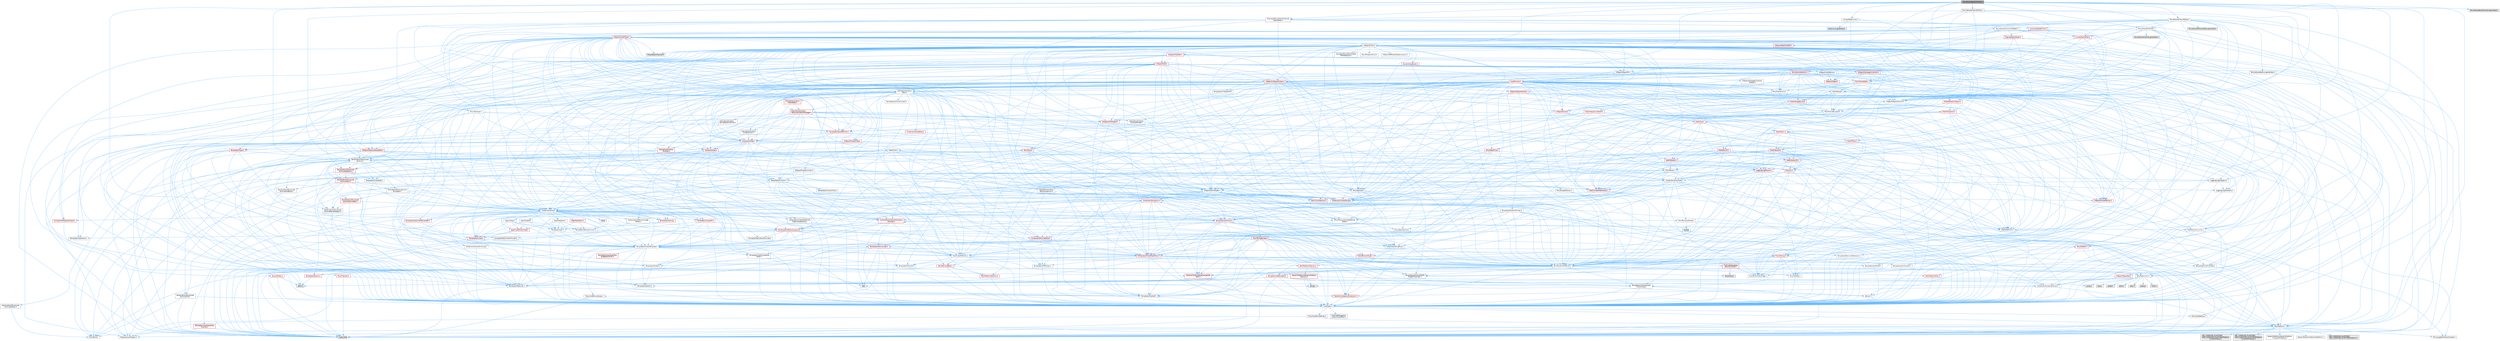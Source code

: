 digraph "MovieSceneByteChannel.h"
{
 // INTERACTIVE_SVG=YES
 // LATEX_PDF_SIZE
  bgcolor="transparent";
  edge [fontname=Helvetica,fontsize=10,labelfontname=Helvetica,labelfontsize=10];
  node [fontname=Helvetica,fontsize=10,shape=box,height=0.2,width=0.4];
  Node1 [id="Node000001",label="MovieSceneByteChannel.h",height=0.2,width=0.4,color="gray40", fillcolor="grey60", style="filled", fontcolor="black",tooltip=" "];
  Node1 -> Node2 [id="edge1_Node000001_Node000002",color="steelblue1",style="solid",tooltip=" "];
  Node2 [id="Node000002",label="Channels/MovieSceneChannel\lEditorData.h",height=0.2,width=0.4,color="grey40", fillcolor="white", style="filled",URL="$de/dee/MovieSceneChannelEditorData_8h.html",tooltip=" "];
  Node2 -> Node3 [id="edge2_Node000002_Node000003",color="steelblue1",style="solid",tooltip=" "];
  Node3 [id="Node000003",label="HAL/Platform.h",height=0.2,width=0.4,color="grey40", fillcolor="white", style="filled",URL="$d9/dd0/Platform_8h.html",tooltip=" "];
  Node3 -> Node4 [id="edge3_Node000003_Node000004",color="steelblue1",style="solid",tooltip=" "];
  Node4 [id="Node000004",label="Misc/Build.h",height=0.2,width=0.4,color="grey40", fillcolor="white", style="filled",URL="$d3/dbb/Build_8h.html",tooltip=" "];
  Node3 -> Node5 [id="edge4_Node000003_Node000005",color="steelblue1",style="solid",tooltip=" "];
  Node5 [id="Node000005",label="Misc/LargeWorldCoordinates.h",height=0.2,width=0.4,color="grey40", fillcolor="white", style="filled",URL="$d2/dcb/LargeWorldCoordinates_8h.html",tooltip=" "];
  Node3 -> Node6 [id="edge5_Node000003_Node000006",color="steelblue1",style="solid",tooltip=" "];
  Node6 [id="Node000006",label="type_traits",height=0.2,width=0.4,color="grey60", fillcolor="#E0E0E0", style="filled",tooltip=" "];
  Node3 -> Node7 [id="edge6_Node000003_Node000007",color="steelblue1",style="solid",tooltip=" "];
  Node7 [id="Node000007",label="PreprocessorHelpers.h",height=0.2,width=0.4,color="grey40", fillcolor="white", style="filled",URL="$db/ddb/PreprocessorHelpers_8h.html",tooltip=" "];
  Node3 -> Node8 [id="edge7_Node000003_Node000008",color="steelblue1",style="solid",tooltip=" "];
  Node8 [id="Node000008",label="UBT_COMPILED_PLATFORM\l/UBT_COMPILED_PLATFORMPlatform\lCompilerPreSetup.h",height=0.2,width=0.4,color="grey60", fillcolor="#E0E0E0", style="filled",tooltip=" "];
  Node3 -> Node9 [id="edge8_Node000003_Node000009",color="steelblue1",style="solid",tooltip=" "];
  Node9 [id="Node000009",label="GenericPlatform/GenericPlatform\lCompilerPreSetup.h",height=0.2,width=0.4,color="grey40", fillcolor="white", style="filled",URL="$d9/dc8/GenericPlatformCompilerPreSetup_8h.html",tooltip=" "];
  Node3 -> Node10 [id="edge9_Node000003_Node000010",color="steelblue1",style="solid",tooltip=" "];
  Node10 [id="Node000010",label="GenericPlatform/GenericPlatform.h",height=0.2,width=0.4,color="grey40", fillcolor="white", style="filled",URL="$d6/d84/GenericPlatform_8h.html",tooltip=" "];
  Node3 -> Node11 [id="edge10_Node000003_Node000011",color="steelblue1",style="solid",tooltip=" "];
  Node11 [id="Node000011",label="UBT_COMPILED_PLATFORM\l/UBT_COMPILED_PLATFORMPlatform.h",height=0.2,width=0.4,color="grey60", fillcolor="#E0E0E0", style="filled",tooltip=" "];
  Node3 -> Node12 [id="edge11_Node000003_Node000012",color="steelblue1",style="solid",tooltip=" "];
  Node12 [id="Node000012",label="UBT_COMPILED_PLATFORM\l/UBT_COMPILED_PLATFORMPlatform\lCompilerSetup.h",height=0.2,width=0.4,color="grey60", fillcolor="#E0E0E0", style="filled",tooltip=" "];
  Node2 -> Node13 [id="edge12_Node000002_Node000013",color="steelblue1",style="solid",tooltip=" "];
  Node13 [id="Node000013",label="Internationalization\l/Text.h",height=0.2,width=0.4,color="grey40", fillcolor="white", style="filled",URL="$d6/d35/Text_8h.html",tooltip=" "];
  Node13 -> Node14 [id="edge13_Node000013_Node000014",color="steelblue1",style="solid",tooltip=" "];
  Node14 [id="Node000014",label="CoreTypes.h",height=0.2,width=0.4,color="grey40", fillcolor="white", style="filled",URL="$dc/dec/CoreTypes_8h.html",tooltip=" "];
  Node14 -> Node3 [id="edge14_Node000014_Node000003",color="steelblue1",style="solid",tooltip=" "];
  Node14 -> Node15 [id="edge15_Node000014_Node000015",color="steelblue1",style="solid",tooltip=" "];
  Node15 [id="Node000015",label="ProfilingDebugging\l/UMemoryDefines.h",height=0.2,width=0.4,color="grey40", fillcolor="white", style="filled",URL="$d2/da2/UMemoryDefines_8h.html",tooltip=" "];
  Node14 -> Node16 [id="edge16_Node000014_Node000016",color="steelblue1",style="solid",tooltip=" "];
  Node16 [id="Node000016",label="Misc/CoreMiscDefines.h",height=0.2,width=0.4,color="grey40", fillcolor="white", style="filled",URL="$da/d38/CoreMiscDefines_8h.html",tooltip=" "];
  Node16 -> Node3 [id="edge17_Node000016_Node000003",color="steelblue1",style="solid",tooltip=" "];
  Node16 -> Node7 [id="edge18_Node000016_Node000007",color="steelblue1",style="solid",tooltip=" "];
  Node14 -> Node17 [id="edge19_Node000014_Node000017",color="steelblue1",style="solid",tooltip=" "];
  Node17 [id="Node000017",label="Misc/CoreDefines.h",height=0.2,width=0.4,color="grey40", fillcolor="white", style="filled",URL="$d3/dd2/CoreDefines_8h.html",tooltip=" "];
  Node13 -> Node18 [id="edge20_Node000013_Node000018",color="steelblue1",style="solid",tooltip=" "];
  Node18 [id="Node000018",label="HAL/PlatformAtomics.h",height=0.2,width=0.4,color="red", fillcolor="#FFF0F0", style="filled",URL="$d3/d36/PlatformAtomics_8h.html",tooltip=" "];
  Node18 -> Node14 [id="edge21_Node000018_Node000014",color="steelblue1",style="solid",tooltip=" "];
  Node13 -> Node21 [id="edge22_Node000013_Node000021",color="steelblue1",style="solid",tooltip=" "];
  Node21 [id="Node000021",label="Misc/AssertionMacros.h",height=0.2,width=0.4,color="grey40", fillcolor="white", style="filled",URL="$d0/dfa/AssertionMacros_8h.html",tooltip=" "];
  Node21 -> Node14 [id="edge23_Node000021_Node000014",color="steelblue1",style="solid",tooltip=" "];
  Node21 -> Node3 [id="edge24_Node000021_Node000003",color="steelblue1",style="solid",tooltip=" "];
  Node21 -> Node22 [id="edge25_Node000021_Node000022",color="steelblue1",style="solid",tooltip=" "];
  Node22 [id="Node000022",label="HAL/PlatformMisc.h",height=0.2,width=0.4,color="red", fillcolor="#FFF0F0", style="filled",URL="$d0/df5/PlatformMisc_8h.html",tooltip=" "];
  Node22 -> Node14 [id="edge26_Node000022_Node000014",color="steelblue1",style="solid",tooltip=" "];
  Node21 -> Node7 [id="edge27_Node000021_Node000007",color="steelblue1",style="solid",tooltip=" "];
  Node21 -> Node55 [id="edge28_Node000021_Node000055",color="steelblue1",style="solid",tooltip=" "];
  Node55 [id="Node000055",label="Templates/EnableIf.h",height=0.2,width=0.4,color="grey40", fillcolor="white", style="filled",URL="$d7/d60/EnableIf_8h.html",tooltip=" "];
  Node55 -> Node14 [id="edge29_Node000055_Node000014",color="steelblue1",style="solid",tooltip=" "];
  Node21 -> Node56 [id="edge30_Node000021_Node000056",color="steelblue1",style="solid",tooltip=" "];
  Node56 [id="Node000056",label="Templates/IsArrayOrRefOf\lTypeByPredicate.h",height=0.2,width=0.4,color="grey40", fillcolor="white", style="filled",URL="$d6/da1/IsArrayOrRefOfTypeByPredicate_8h.html",tooltip=" "];
  Node56 -> Node14 [id="edge31_Node000056_Node000014",color="steelblue1",style="solid",tooltip=" "];
  Node21 -> Node57 [id="edge32_Node000021_Node000057",color="steelblue1",style="solid",tooltip=" "];
  Node57 [id="Node000057",label="Templates/IsValidVariadic\lFunctionArg.h",height=0.2,width=0.4,color="grey40", fillcolor="white", style="filled",URL="$d0/dc8/IsValidVariadicFunctionArg_8h.html",tooltip=" "];
  Node57 -> Node14 [id="edge33_Node000057_Node000014",color="steelblue1",style="solid",tooltip=" "];
  Node57 -> Node58 [id="edge34_Node000057_Node000058",color="steelblue1",style="solid",tooltip=" "];
  Node58 [id="Node000058",label="IsEnum.h",height=0.2,width=0.4,color="grey40", fillcolor="white", style="filled",URL="$d4/de5/IsEnum_8h.html",tooltip=" "];
  Node57 -> Node6 [id="edge35_Node000057_Node000006",color="steelblue1",style="solid",tooltip=" "];
  Node21 -> Node59 [id="edge36_Node000021_Node000059",color="steelblue1",style="solid",tooltip=" "];
  Node59 [id="Node000059",label="Traits/IsCharEncodingCompatible\lWith.h",height=0.2,width=0.4,color="red", fillcolor="#FFF0F0", style="filled",URL="$df/dd1/IsCharEncodingCompatibleWith_8h.html",tooltip=" "];
  Node59 -> Node6 [id="edge37_Node000059_Node000006",color="steelblue1",style="solid",tooltip=" "];
  Node21 -> Node61 [id="edge38_Node000021_Node000061",color="steelblue1",style="solid",tooltip=" "];
  Node61 [id="Node000061",label="Misc/VarArgs.h",height=0.2,width=0.4,color="grey40", fillcolor="white", style="filled",URL="$d5/d6f/VarArgs_8h.html",tooltip=" "];
  Node61 -> Node14 [id="edge39_Node000061_Node000014",color="steelblue1",style="solid",tooltip=" "];
  Node21 -> Node62 [id="edge40_Node000021_Node000062",color="steelblue1",style="solid",tooltip=" "];
  Node62 [id="Node000062",label="String/FormatStringSan.h",height=0.2,width=0.4,color="red", fillcolor="#FFF0F0", style="filled",URL="$d3/d8b/FormatStringSan_8h.html",tooltip=" "];
  Node62 -> Node6 [id="edge41_Node000062_Node000006",color="steelblue1",style="solid",tooltip=" "];
  Node62 -> Node14 [id="edge42_Node000062_Node000014",color="steelblue1",style="solid",tooltip=" "];
  Node62 -> Node63 [id="edge43_Node000062_Node000063",color="steelblue1",style="solid",tooltip=" "];
  Node63 [id="Node000063",label="Templates/Requires.h",height=0.2,width=0.4,color="grey40", fillcolor="white", style="filled",URL="$dc/d96/Requires_8h.html",tooltip=" "];
  Node63 -> Node55 [id="edge44_Node000063_Node000055",color="steelblue1",style="solid",tooltip=" "];
  Node63 -> Node6 [id="edge45_Node000063_Node000006",color="steelblue1",style="solid",tooltip=" "];
  Node62 -> Node64 [id="edge46_Node000062_Node000064",color="steelblue1",style="solid",tooltip=" "];
  Node64 [id="Node000064",label="Templates/Identity.h",height=0.2,width=0.4,color="grey40", fillcolor="white", style="filled",URL="$d0/dd5/Identity_8h.html",tooltip=" "];
  Node62 -> Node57 [id="edge47_Node000062_Node000057",color="steelblue1",style="solid",tooltip=" "];
  Node62 -> Node30 [id="edge48_Node000062_Node000030",color="steelblue1",style="solid",tooltip=" "];
  Node30 [id="Node000030",label="Containers/ContainersFwd.h",height=0.2,width=0.4,color="grey40", fillcolor="white", style="filled",URL="$d4/d0a/ContainersFwd_8h.html",tooltip=" "];
  Node30 -> Node3 [id="edge49_Node000030_Node000003",color="steelblue1",style="solid",tooltip=" "];
  Node30 -> Node14 [id="edge50_Node000030_Node000014",color="steelblue1",style="solid",tooltip=" "];
  Node30 -> Node27 [id="edge51_Node000030_Node000027",color="steelblue1",style="solid",tooltip=" "];
  Node27 [id="Node000027",label="Traits/IsContiguousContainer.h",height=0.2,width=0.4,color="red", fillcolor="#FFF0F0", style="filled",URL="$d5/d3c/IsContiguousContainer_8h.html",tooltip=" "];
  Node27 -> Node14 [id="edge52_Node000027_Node000014",color="steelblue1",style="solid",tooltip=" "];
  Node21 -> Node68 [id="edge53_Node000021_Node000068",color="steelblue1",style="solid",tooltip=" "];
  Node68 [id="Node000068",label="atomic",height=0.2,width=0.4,color="grey60", fillcolor="#E0E0E0", style="filled",tooltip=" "];
  Node13 -> Node46 [id="edge54_Node000013_Node000046",color="steelblue1",style="solid",tooltip=" "];
  Node46 [id="Node000046",label="Misc/EnumClassFlags.h",height=0.2,width=0.4,color="grey40", fillcolor="white", style="filled",URL="$d8/de7/EnumClassFlags_8h.html",tooltip=" "];
  Node13 -> Node69 [id="edge55_Node000013_Node000069",color="steelblue1",style="solid",tooltip=" "];
  Node69 [id="Node000069",label="Templates/UnrealTypeTraits.h",height=0.2,width=0.4,color="red", fillcolor="#FFF0F0", style="filled",URL="$d2/d2d/UnrealTypeTraits_8h.html",tooltip=" "];
  Node69 -> Node14 [id="edge56_Node000069_Node000014",color="steelblue1",style="solid",tooltip=" "];
  Node69 -> Node70 [id="edge57_Node000069_Node000070",color="steelblue1",style="solid",tooltip=" "];
  Node70 [id="Node000070",label="Templates/IsPointer.h",height=0.2,width=0.4,color="grey40", fillcolor="white", style="filled",URL="$d7/d05/IsPointer_8h.html",tooltip=" "];
  Node70 -> Node14 [id="edge58_Node000070_Node000014",color="steelblue1",style="solid",tooltip=" "];
  Node69 -> Node21 [id="edge59_Node000069_Node000021",color="steelblue1",style="solid",tooltip=" "];
  Node69 -> Node71 [id="edge60_Node000069_Node000071",color="steelblue1",style="solid",tooltip=" "];
  Node71 [id="Node000071",label="Templates/AndOrNot.h",height=0.2,width=0.4,color="grey40", fillcolor="white", style="filled",URL="$db/d0a/AndOrNot_8h.html",tooltip=" "];
  Node71 -> Node14 [id="edge61_Node000071_Node000014",color="steelblue1",style="solid",tooltip=" "];
  Node69 -> Node55 [id="edge62_Node000069_Node000055",color="steelblue1",style="solid",tooltip=" "];
  Node69 -> Node72 [id="edge63_Node000069_Node000072",color="steelblue1",style="solid",tooltip=" "];
  Node72 [id="Node000072",label="Templates/IsArithmetic.h",height=0.2,width=0.4,color="grey40", fillcolor="white", style="filled",URL="$d2/d5d/IsArithmetic_8h.html",tooltip=" "];
  Node72 -> Node14 [id="edge64_Node000072_Node000014",color="steelblue1",style="solid",tooltip=" "];
  Node69 -> Node58 [id="edge65_Node000069_Node000058",color="steelblue1",style="solid",tooltip=" "];
  Node69 -> Node73 [id="edge66_Node000069_Node000073",color="steelblue1",style="solid",tooltip=" "];
  Node73 [id="Node000073",label="Templates/Models.h",height=0.2,width=0.4,color="grey40", fillcolor="white", style="filled",URL="$d3/d0c/Models_8h.html",tooltip=" "];
  Node73 -> Node64 [id="edge67_Node000073_Node000064",color="steelblue1",style="solid",tooltip=" "];
  Node69 -> Node74 [id="edge68_Node000069_Node000074",color="steelblue1",style="solid",tooltip=" "];
  Node74 [id="Node000074",label="Templates/IsPODType.h",height=0.2,width=0.4,color="grey40", fillcolor="white", style="filled",URL="$d7/db1/IsPODType_8h.html",tooltip=" "];
  Node74 -> Node14 [id="edge69_Node000074_Node000014",color="steelblue1",style="solid",tooltip=" "];
  Node69 -> Node75 [id="edge70_Node000069_Node000075",color="steelblue1",style="solid",tooltip=" "];
  Node75 [id="Node000075",label="Templates/IsUECoreType.h",height=0.2,width=0.4,color="grey40", fillcolor="white", style="filled",URL="$d1/db8/IsUECoreType_8h.html",tooltip=" "];
  Node75 -> Node14 [id="edge71_Node000075_Node000014",color="steelblue1",style="solid",tooltip=" "];
  Node75 -> Node6 [id="edge72_Node000075_Node000006",color="steelblue1",style="solid",tooltip=" "];
  Node13 -> Node77 [id="edge73_Node000013_Node000077",color="steelblue1",style="solid",tooltip=" "];
  Node77 [id="Node000077",label="Containers/Array.h",height=0.2,width=0.4,color="grey40", fillcolor="white", style="filled",URL="$df/dd0/Array_8h.html",tooltip=" "];
  Node77 -> Node14 [id="edge74_Node000077_Node000014",color="steelblue1",style="solid",tooltip=" "];
  Node77 -> Node21 [id="edge75_Node000077_Node000021",color="steelblue1",style="solid",tooltip=" "];
  Node77 -> Node78 [id="edge76_Node000077_Node000078",color="steelblue1",style="solid",tooltip=" "];
  Node78 [id="Node000078",label="Misc/IntrusiveUnsetOptional\lState.h",height=0.2,width=0.4,color="grey40", fillcolor="white", style="filled",URL="$d2/d0a/IntrusiveUnsetOptionalState_8h.html",tooltip=" "];
  Node78 -> Node79 [id="edge77_Node000078_Node000079",color="steelblue1",style="solid",tooltip=" "];
  Node79 [id="Node000079",label="Misc/OptionalFwd.h",height=0.2,width=0.4,color="grey40", fillcolor="white", style="filled",URL="$dc/d50/OptionalFwd_8h.html",tooltip=" "];
  Node77 -> Node80 [id="edge78_Node000077_Node000080",color="steelblue1",style="solid",tooltip=" "];
  Node80 [id="Node000080",label="Misc/ReverseIterate.h",height=0.2,width=0.4,color="grey40", fillcolor="white", style="filled",URL="$db/de3/ReverseIterate_8h.html",tooltip=" "];
  Node80 -> Node3 [id="edge79_Node000080_Node000003",color="steelblue1",style="solid",tooltip=" "];
  Node80 -> Node81 [id="edge80_Node000080_Node000081",color="steelblue1",style="solid",tooltip=" "];
  Node81 [id="Node000081",label="iterator",height=0.2,width=0.4,color="grey60", fillcolor="#E0E0E0", style="filled",tooltip=" "];
  Node77 -> Node82 [id="edge81_Node000077_Node000082",color="steelblue1",style="solid",tooltip=" "];
  Node82 [id="Node000082",label="HAL/UnrealMemory.h",height=0.2,width=0.4,color="grey40", fillcolor="white", style="filled",URL="$d9/d96/UnrealMemory_8h.html",tooltip=" "];
  Node82 -> Node14 [id="edge82_Node000082_Node000014",color="steelblue1",style="solid",tooltip=" "];
  Node82 -> Node83 [id="edge83_Node000082_Node000083",color="steelblue1",style="solid",tooltip=" "];
  Node83 [id="Node000083",label="GenericPlatform/GenericPlatform\lMemory.h",height=0.2,width=0.4,color="red", fillcolor="#FFF0F0", style="filled",URL="$dd/d22/GenericPlatformMemory_8h.html",tooltip=" "];
  Node83 -> Node14 [id="edge84_Node000083_Node000014",color="steelblue1",style="solid",tooltip=" "];
  Node83 -> Node43 [id="edge85_Node000083_Node000043",color="steelblue1",style="solid",tooltip=" "];
  Node43 [id="Node000043",label="string.h",height=0.2,width=0.4,color="grey60", fillcolor="#E0E0E0", style="filled",tooltip=" "];
  Node83 -> Node36 [id="edge86_Node000083_Node000036",color="steelblue1",style="solid",tooltip=" "];
  Node36 [id="Node000036",label="wchar.h",height=0.2,width=0.4,color="grey60", fillcolor="#E0E0E0", style="filled",tooltip=" "];
  Node82 -> Node86 [id="edge87_Node000082_Node000086",color="steelblue1",style="solid",tooltip=" "];
  Node86 [id="Node000086",label="HAL/MemoryBase.h",height=0.2,width=0.4,color="red", fillcolor="#FFF0F0", style="filled",URL="$d6/d9f/MemoryBase_8h.html",tooltip=" "];
  Node86 -> Node14 [id="edge88_Node000086_Node000014",color="steelblue1",style="solid",tooltip=" "];
  Node86 -> Node18 [id="edge89_Node000086_Node000018",color="steelblue1",style="solid",tooltip=" "];
  Node86 -> Node34 [id="edge90_Node000086_Node000034",color="steelblue1",style="solid",tooltip=" "];
  Node34 [id="Node000034",label="HAL/PlatformCrt.h",height=0.2,width=0.4,color="grey40", fillcolor="white", style="filled",URL="$d8/d75/PlatformCrt_8h.html",tooltip=" "];
  Node34 -> Node35 [id="edge91_Node000034_Node000035",color="steelblue1",style="solid",tooltip=" "];
  Node35 [id="Node000035",label="new",height=0.2,width=0.4,color="grey60", fillcolor="#E0E0E0", style="filled",tooltip=" "];
  Node34 -> Node36 [id="edge92_Node000034_Node000036",color="steelblue1",style="solid",tooltip=" "];
  Node34 -> Node37 [id="edge93_Node000034_Node000037",color="steelblue1",style="solid",tooltip=" "];
  Node37 [id="Node000037",label="stddef.h",height=0.2,width=0.4,color="grey60", fillcolor="#E0E0E0", style="filled",tooltip=" "];
  Node34 -> Node38 [id="edge94_Node000034_Node000038",color="steelblue1",style="solid",tooltip=" "];
  Node38 [id="Node000038",label="stdlib.h",height=0.2,width=0.4,color="grey60", fillcolor="#E0E0E0", style="filled",tooltip=" "];
  Node34 -> Node39 [id="edge95_Node000034_Node000039",color="steelblue1",style="solid",tooltip=" "];
  Node39 [id="Node000039",label="stdio.h",height=0.2,width=0.4,color="grey60", fillcolor="#E0E0E0", style="filled",tooltip=" "];
  Node34 -> Node40 [id="edge96_Node000034_Node000040",color="steelblue1",style="solid",tooltip=" "];
  Node40 [id="Node000040",label="stdarg.h",height=0.2,width=0.4,color="grey60", fillcolor="#E0E0E0", style="filled",tooltip=" "];
  Node34 -> Node41 [id="edge97_Node000034_Node000041",color="steelblue1",style="solid",tooltip=" "];
  Node41 [id="Node000041",label="math.h",height=0.2,width=0.4,color="grey60", fillcolor="#E0E0E0", style="filled",tooltip=" "];
  Node34 -> Node42 [id="edge98_Node000034_Node000042",color="steelblue1",style="solid",tooltip=" "];
  Node42 [id="Node000042",label="float.h",height=0.2,width=0.4,color="grey60", fillcolor="#E0E0E0", style="filled",tooltip=" "];
  Node34 -> Node43 [id="edge99_Node000034_Node000043",color="steelblue1",style="solid",tooltip=" "];
  Node86 -> Node90 [id="edge100_Node000086_Node000090",color="steelblue1",style="solid",tooltip=" "];
  Node90 [id="Node000090",label="Templates/Atomic.h",height=0.2,width=0.4,color="red", fillcolor="#FFF0F0", style="filled",URL="$d3/d91/Atomic_8h.html",tooltip=" "];
  Node90 -> Node68 [id="edge101_Node000090_Node000068",color="steelblue1",style="solid",tooltip=" "];
  Node82 -> Node97 [id="edge102_Node000082_Node000097",color="steelblue1",style="solid",tooltip=" "];
  Node97 [id="Node000097",label="HAL/PlatformMemory.h",height=0.2,width=0.4,color="red", fillcolor="#FFF0F0", style="filled",URL="$de/d68/PlatformMemory_8h.html",tooltip=" "];
  Node97 -> Node14 [id="edge103_Node000097_Node000014",color="steelblue1",style="solid",tooltip=" "];
  Node97 -> Node83 [id="edge104_Node000097_Node000083",color="steelblue1",style="solid",tooltip=" "];
  Node82 -> Node99 [id="edge105_Node000082_Node000099",color="steelblue1",style="solid",tooltip=" "];
  Node99 [id="Node000099",label="ProfilingDebugging\l/MemoryTrace.h",height=0.2,width=0.4,color="red", fillcolor="#FFF0F0", style="filled",URL="$da/dd7/MemoryTrace_8h.html",tooltip=" "];
  Node99 -> Node3 [id="edge106_Node000099_Node000003",color="steelblue1",style="solid",tooltip=" "];
  Node99 -> Node46 [id="edge107_Node000099_Node000046",color="steelblue1",style="solid",tooltip=" "];
  Node99 -> Node54 [id="edge108_Node000099_Node000054",color="steelblue1",style="solid",tooltip=" "];
  Node54 [id="Node000054",label="Trace/Trace.h",height=0.2,width=0.4,color="grey60", fillcolor="#E0E0E0", style="filled",tooltip=" "];
  Node82 -> Node70 [id="edge109_Node000082_Node000070",color="steelblue1",style="solid",tooltip=" "];
  Node77 -> Node69 [id="edge110_Node000077_Node000069",color="steelblue1",style="solid",tooltip=" "];
  Node77 -> Node100 [id="edge111_Node000077_Node000100",color="steelblue1",style="solid",tooltip=" "];
  Node100 [id="Node000100",label="Templates/UnrealTemplate.h",height=0.2,width=0.4,color="grey40", fillcolor="white", style="filled",URL="$d4/d24/UnrealTemplate_8h.html",tooltip=" "];
  Node100 -> Node14 [id="edge112_Node000100_Node000014",color="steelblue1",style="solid",tooltip=" "];
  Node100 -> Node70 [id="edge113_Node000100_Node000070",color="steelblue1",style="solid",tooltip=" "];
  Node100 -> Node82 [id="edge114_Node000100_Node000082",color="steelblue1",style="solid",tooltip=" "];
  Node100 -> Node101 [id="edge115_Node000100_Node000101",color="steelblue1",style="solid",tooltip=" "];
  Node101 [id="Node000101",label="Templates/CopyQualifiers\lAndRefsFromTo.h",height=0.2,width=0.4,color="red", fillcolor="#FFF0F0", style="filled",URL="$d3/db3/CopyQualifiersAndRefsFromTo_8h.html",tooltip=" "];
  Node100 -> Node69 [id="edge116_Node000100_Node000069",color="steelblue1",style="solid",tooltip=" "];
  Node100 -> Node103 [id="edge117_Node000100_Node000103",color="steelblue1",style="solid",tooltip=" "];
  Node103 [id="Node000103",label="Templates/RemoveReference.h",height=0.2,width=0.4,color="grey40", fillcolor="white", style="filled",URL="$da/dbe/RemoveReference_8h.html",tooltip=" "];
  Node103 -> Node14 [id="edge118_Node000103_Node000014",color="steelblue1",style="solid",tooltip=" "];
  Node100 -> Node63 [id="edge119_Node000100_Node000063",color="steelblue1",style="solid",tooltip=" "];
  Node100 -> Node104 [id="edge120_Node000100_Node000104",color="steelblue1",style="solid",tooltip=" "];
  Node104 [id="Node000104",label="Templates/TypeCompatible\lBytes.h",height=0.2,width=0.4,color="grey40", fillcolor="white", style="filled",URL="$df/d0a/TypeCompatibleBytes_8h.html",tooltip=" "];
  Node104 -> Node14 [id="edge121_Node000104_Node000014",color="steelblue1",style="solid",tooltip=" "];
  Node104 -> Node43 [id="edge122_Node000104_Node000043",color="steelblue1",style="solid",tooltip=" "];
  Node104 -> Node35 [id="edge123_Node000104_Node000035",color="steelblue1",style="solid",tooltip=" "];
  Node104 -> Node6 [id="edge124_Node000104_Node000006",color="steelblue1",style="solid",tooltip=" "];
  Node100 -> Node64 [id="edge125_Node000100_Node000064",color="steelblue1",style="solid",tooltip=" "];
  Node100 -> Node27 [id="edge126_Node000100_Node000027",color="steelblue1",style="solid",tooltip=" "];
  Node100 -> Node105 [id="edge127_Node000100_Node000105",color="steelblue1",style="solid",tooltip=" "];
  Node105 [id="Node000105",label="Traits/UseBitwiseSwap.h",height=0.2,width=0.4,color="grey40", fillcolor="white", style="filled",URL="$db/df3/UseBitwiseSwap_8h.html",tooltip=" "];
  Node105 -> Node14 [id="edge128_Node000105_Node000014",color="steelblue1",style="solid",tooltip=" "];
  Node105 -> Node6 [id="edge129_Node000105_Node000006",color="steelblue1",style="solid",tooltip=" "];
  Node100 -> Node6 [id="edge130_Node000100_Node000006",color="steelblue1",style="solid",tooltip=" "];
  Node77 -> Node106 [id="edge131_Node000077_Node000106",color="steelblue1",style="solid",tooltip=" "];
  Node106 [id="Node000106",label="Containers/AllowShrinking.h",height=0.2,width=0.4,color="grey40", fillcolor="white", style="filled",URL="$d7/d1a/AllowShrinking_8h.html",tooltip=" "];
  Node106 -> Node14 [id="edge132_Node000106_Node000014",color="steelblue1",style="solid",tooltip=" "];
  Node77 -> Node107 [id="edge133_Node000077_Node000107",color="steelblue1",style="solid",tooltip=" "];
  Node107 [id="Node000107",label="Containers/ContainerAllocation\lPolicies.h",height=0.2,width=0.4,color="red", fillcolor="#FFF0F0", style="filled",URL="$d7/dff/ContainerAllocationPolicies_8h.html",tooltip=" "];
  Node107 -> Node14 [id="edge134_Node000107_Node000014",color="steelblue1",style="solid",tooltip=" "];
  Node107 -> Node107 [id="edge135_Node000107_Node000107",color="steelblue1",style="solid",tooltip=" "];
  Node107 -> Node82 [id="edge136_Node000107_Node000082",color="steelblue1",style="solid",tooltip=" "];
  Node107 -> Node44 [id="edge137_Node000107_Node000044",color="steelblue1",style="solid",tooltip=" "];
  Node44 [id="Node000044",label="Math/NumericLimits.h",height=0.2,width=0.4,color="grey40", fillcolor="white", style="filled",URL="$df/d1b/NumericLimits_8h.html",tooltip=" "];
  Node44 -> Node14 [id="edge138_Node000044_Node000014",color="steelblue1",style="solid",tooltip=" "];
  Node107 -> Node21 [id="edge139_Node000107_Node000021",color="steelblue1",style="solid",tooltip=" "];
  Node107 -> Node118 [id="edge140_Node000107_Node000118",color="steelblue1",style="solid",tooltip=" "];
  Node118 [id="Node000118",label="Templates/MemoryOps.h",height=0.2,width=0.4,color="red", fillcolor="#FFF0F0", style="filled",URL="$db/dea/MemoryOps_8h.html",tooltip=" "];
  Node118 -> Node14 [id="edge141_Node000118_Node000014",color="steelblue1",style="solid",tooltip=" "];
  Node118 -> Node82 [id="edge142_Node000118_Node000082",color="steelblue1",style="solid",tooltip=" "];
  Node118 -> Node63 [id="edge143_Node000118_Node000063",color="steelblue1",style="solid",tooltip=" "];
  Node118 -> Node69 [id="edge144_Node000118_Node000069",color="steelblue1",style="solid",tooltip=" "];
  Node118 -> Node105 [id="edge145_Node000118_Node000105",color="steelblue1",style="solid",tooltip=" "];
  Node118 -> Node35 [id="edge146_Node000118_Node000035",color="steelblue1",style="solid",tooltip=" "];
  Node118 -> Node6 [id="edge147_Node000118_Node000006",color="steelblue1",style="solid",tooltip=" "];
  Node107 -> Node104 [id="edge148_Node000107_Node000104",color="steelblue1",style="solid",tooltip=" "];
  Node107 -> Node6 [id="edge149_Node000107_Node000006",color="steelblue1",style="solid",tooltip=" "];
  Node77 -> Node119 [id="edge150_Node000077_Node000119",color="steelblue1",style="solid",tooltip=" "];
  Node119 [id="Node000119",label="Containers/ContainerElement\lTypeCompatibility.h",height=0.2,width=0.4,color="grey40", fillcolor="white", style="filled",URL="$df/ddf/ContainerElementTypeCompatibility_8h.html",tooltip=" "];
  Node119 -> Node14 [id="edge151_Node000119_Node000014",color="steelblue1",style="solid",tooltip=" "];
  Node119 -> Node69 [id="edge152_Node000119_Node000069",color="steelblue1",style="solid",tooltip=" "];
  Node77 -> Node120 [id="edge153_Node000077_Node000120",color="steelblue1",style="solid",tooltip=" "];
  Node120 [id="Node000120",label="Serialization/Archive.h",height=0.2,width=0.4,color="red", fillcolor="#FFF0F0", style="filled",URL="$d7/d3b/Archive_8h.html",tooltip=" "];
  Node120 -> Node14 [id="edge154_Node000120_Node000014",color="steelblue1",style="solid",tooltip=" "];
  Node120 -> Node31 [id="edge155_Node000120_Node000031",color="steelblue1",style="solid",tooltip=" "];
  Node31 [id="Node000031",label="Math/MathFwd.h",height=0.2,width=0.4,color="grey40", fillcolor="white", style="filled",URL="$d2/d10/MathFwd_8h.html",tooltip=" "];
  Node31 -> Node3 [id="edge156_Node000031_Node000003",color="steelblue1",style="solid",tooltip=" "];
  Node120 -> Node21 [id="edge157_Node000120_Node000021",color="steelblue1",style="solid",tooltip=" "];
  Node120 -> Node4 [id="edge158_Node000120_Node000004",color="steelblue1",style="solid",tooltip=" "];
  Node120 -> Node61 [id="edge159_Node000120_Node000061",color="steelblue1",style="solid",tooltip=" "];
  Node120 -> Node55 [id="edge160_Node000120_Node000055",color="steelblue1",style="solid",tooltip=" "];
  Node120 -> Node56 [id="edge161_Node000120_Node000056",color="steelblue1",style="solid",tooltip=" "];
  Node120 -> Node57 [id="edge162_Node000120_Node000057",color="steelblue1",style="solid",tooltip=" "];
  Node120 -> Node100 [id="edge163_Node000120_Node000100",color="steelblue1",style="solid",tooltip=" "];
  Node120 -> Node59 [id="edge164_Node000120_Node000059",color="steelblue1",style="solid",tooltip=" "];
  Node77 -> Node130 [id="edge165_Node000077_Node000130",color="steelblue1",style="solid",tooltip=" "];
  Node130 [id="Node000130",label="Serialization/MemoryImage\lWriter.h",height=0.2,width=0.4,color="grey40", fillcolor="white", style="filled",URL="$d0/d08/MemoryImageWriter_8h.html",tooltip=" "];
  Node130 -> Node14 [id="edge166_Node000130_Node000014",color="steelblue1",style="solid",tooltip=" "];
  Node130 -> Node131 [id="edge167_Node000130_Node000131",color="steelblue1",style="solid",tooltip=" "];
  Node131 [id="Node000131",label="Serialization/MemoryLayout.h",height=0.2,width=0.4,color="red", fillcolor="#FFF0F0", style="filled",URL="$d7/d66/MemoryLayout_8h.html",tooltip=" "];
  Node131 -> Node132 [id="edge168_Node000131_Node000132",color="steelblue1",style="solid",tooltip=" "];
  Node132 [id="Node000132",label="Concepts/StaticClassProvider.h",height=0.2,width=0.4,color="grey40", fillcolor="white", style="filled",URL="$dd/d83/StaticClassProvider_8h.html",tooltip=" "];
  Node131 -> Node133 [id="edge169_Node000131_Node000133",color="steelblue1",style="solid",tooltip=" "];
  Node133 [id="Node000133",label="Concepts/StaticStructProvider.h",height=0.2,width=0.4,color="grey40", fillcolor="white", style="filled",URL="$d5/d77/StaticStructProvider_8h.html",tooltip=" "];
  Node131 -> Node134 [id="edge170_Node000131_Node000134",color="steelblue1",style="solid",tooltip=" "];
  Node134 [id="Node000134",label="Containers/EnumAsByte.h",height=0.2,width=0.4,color="red", fillcolor="#FFF0F0", style="filled",URL="$d6/d9a/EnumAsByte_8h.html",tooltip=" "];
  Node134 -> Node14 [id="edge171_Node000134_Node000014",color="steelblue1",style="solid",tooltip=" "];
  Node134 -> Node74 [id="edge172_Node000134_Node000074",color="steelblue1",style="solid",tooltip=" "];
  Node131 -> Node24 [id="edge173_Node000131_Node000024",color="steelblue1",style="solid",tooltip=" "];
  Node24 [id="Node000024",label="Containers/StringFwd.h",height=0.2,width=0.4,color="grey40", fillcolor="white", style="filled",URL="$df/d37/StringFwd_8h.html",tooltip=" "];
  Node24 -> Node14 [id="edge174_Node000024_Node000014",color="steelblue1",style="solid",tooltip=" "];
  Node24 -> Node25 [id="edge175_Node000024_Node000025",color="steelblue1",style="solid",tooltip=" "];
  Node25 [id="Node000025",label="Traits/ElementType.h",height=0.2,width=0.4,color="red", fillcolor="#FFF0F0", style="filled",URL="$d5/d4f/ElementType_8h.html",tooltip=" "];
  Node25 -> Node3 [id="edge176_Node000025_Node000003",color="steelblue1",style="solid",tooltip=" "];
  Node25 -> Node6 [id="edge177_Node000025_Node000006",color="steelblue1",style="solid",tooltip=" "];
  Node24 -> Node27 [id="edge178_Node000024_Node000027",color="steelblue1",style="solid",tooltip=" "];
  Node131 -> Node82 [id="edge179_Node000131_Node000082",color="steelblue1",style="solid",tooltip=" "];
  Node131 -> Node55 [id="edge180_Node000131_Node000055",color="steelblue1",style="solid",tooltip=" "];
  Node131 -> Node143 [id="edge181_Node000131_Node000143",color="steelblue1",style="solid",tooltip=" "];
  Node143 [id="Node000143",label="Templates/IsAbstract.h",height=0.2,width=0.4,color="grey40", fillcolor="white", style="filled",URL="$d8/db7/IsAbstract_8h.html",tooltip=" "];
  Node131 -> Node73 [id="edge182_Node000131_Node000073",color="steelblue1",style="solid",tooltip=" "];
  Node131 -> Node100 [id="edge183_Node000131_Node000100",color="steelblue1",style="solid",tooltip=" "];
  Node77 -> Node144 [id="edge184_Node000077_Node000144",color="steelblue1",style="solid",tooltip=" "];
  Node144 [id="Node000144",label="Algo/Heapify.h",height=0.2,width=0.4,color="grey40", fillcolor="white", style="filled",URL="$d0/d2a/Heapify_8h.html",tooltip=" "];
  Node144 -> Node145 [id="edge185_Node000144_Node000145",color="steelblue1",style="solid",tooltip=" "];
  Node145 [id="Node000145",label="Algo/Impl/BinaryHeap.h",height=0.2,width=0.4,color="red", fillcolor="#FFF0F0", style="filled",URL="$d7/da3/Algo_2Impl_2BinaryHeap_8h.html",tooltip=" "];
  Node145 -> Node146 [id="edge186_Node000145_Node000146",color="steelblue1",style="solid",tooltip=" "];
  Node146 [id="Node000146",label="Templates/Invoke.h",height=0.2,width=0.4,color="red", fillcolor="#FFF0F0", style="filled",URL="$d7/deb/Invoke_8h.html",tooltip=" "];
  Node146 -> Node14 [id="edge187_Node000146_Node000014",color="steelblue1",style="solid",tooltip=" "];
  Node146 -> Node100 [id="edge188_Node000146_Node000100",color="steelblue1",style="solid",tooltip=" "];
  Node146 -> Node6 [id="edge189_Node000146_Node000006",color="steelblue1",style="solid",tooltip=" "];
  Node145 -> Node6 [id="edge190_Node000145_Node000006",color="steelblue1",style="solid",tooltip=" "];
  Node144 -> Node150 [id="edge191_Node000144_Node000150",color="steelblue1",style="solid",tooltip=" "];
  Node150 [id="Node000150",label="Templates/IdentityFunctor.h",height=0.2,width=0.4,color="grey40", fillcolor="white", style="filled",URL="$d7/d2e/IdentityFunctor_8h.html",tooltip=" "];
  Node150 -> Node3 [id="edge192_Node000150_Node000003",color="steelblue1",style="solid",tooltip=" "];
  Node144 -> Node146 [id="edge193_Node000144_Node000146",color="steelblue1",style="solid",tooltip=" "];
  Node144 -> Node151 [id="edge194_Node000144_Node000151",color="steelblue1",style="solid",tooltip=" "];
  Node151 [id="Node000151",label="Templates/Less.h",height=0.2,width=0.4,color="grey40", fillcolor="white", style="filled",URL="$de/dc8/Less_8h.html",tooltip=" "];
  Node151 -> Node14 [id="edge195_Node000151_Node000014",color="steelblue1",style="solid",tooltip=" "];
  Node151 -> Node100 [id="edge196_Node000151_Node000100",color="steelblue1",style="solid",tooltip=" "];
  Node144 -> Node100 [id="edge197_Node000144_Node000100",color="steelblue1",style="solid",tooltip=" "];
  Node77 -> Node152 [id="edge198_Node000077_Node000152",color="steelblue1",style="solid",tooltip=" "];
  Node152 [id="Node000152",label="Algo/HeapSort.h",height=0.2,width=0.4,color="grey40", fillcolor="white", style="filled",URL="$d3/d92/HeapSort_8h.html",tooltip=" "];
  Node152 -> Node145 [id="edge199_Node000152_Node000145",color="steelblue1",style="solid",tooltip=" "];
  Node152 -> Node150 [id="edge200_Node000152_Node000150",color="steelblue1",style="solid",tooltip=" "];
  Node152 -> Node151 [id="edge201_Node000152_Node000151",color="steelblue1",style="solid",tooltip=" "];
  Node152 -> Node100 [id="edge202_Node000152_Node000100",color="steelblue1",style="solid",tooltip=" "];
  Node77 -> Node153 [id="edge203_Node000077_Node000153",color="steelblue1",style="solid",tooltip=" "];
  Node153 [id="Node000153",label="Algo/IsHeap.h",height=0.2,width=0.4,color="grey40", fillcolor="white", style="filled",URL="$de/d32/IsHeap_8h.html",tooltip=" "];
  Node153 -> Node145 [id="edge204_Node000153_Node000145",color="steelblue1",style="solid",tooltip=" "];
  Node153 -> Node150 [id="edge205_Node000153_Node000150",color="steelblue1",style="solid",tooltip=" "];
  Node153 -> Node146 [id="edge206_Node000153_Node000146",color="steelblue1",style="solid",tooltip=" "];
  Node153 -> Node151 [id="edge207_Node000153_Node000151",color="steelblue1",style="solid",tooltip=" "];
  Node153 -> Node100 [id="edge208_Node000153_Node000100",color="steelblue1",style="solid",tooltip=" "];
  Node77 -> Node145 [id="edge209_Node000077_Node000145",color="steelblue1",style="solid",tooltip=" "];
  Node77 -> Node154 [id="edge210_Node000077_Node000154",color="steelblue1",style="solid",tooltip=" "];
  Node154 [id="Node000154",label="Algo/StableSort.h",height=0.2,width=0.4,color="red", fillcolor="#FFF0F0", style="filled",URL="$d7/d3c/StableSort_8h.html",tooltip=" "];
  Node154 -> Node150 [id="edge211_Node000154_Node000150",color="steelblue1",style="solid",tooltip=" "];
  Node154 -> Node146 [id="edge212_Node000154_Node000146",color="steelblue1",style="solid",tooltip=" "];
  Node154 -> Node151 [id="edge213_Node000154_Node000151",color="steelblue1",style="solid",tooltip=" "];
  Node154 -> Node100 [id="edge214_Node000154_Node000100",color="steelblue1",style="solid",tooltip=" "];
  Node77 -> Node157 [id="edge215_Node000077_Node000157",color="steelblue1",style="solid",tooltip=" "];
  Node157 [id="Node000157",label="Concepts/GetTypeHashable.h",height=0.2,width=0.4,color="red", fillcolor="#FFF0F0", style="filled",URL="$d3/da2/GetTypeHashable_8h.html",tooltip=" "];
  Node157 -> Node14 [id="edge216_Node000157_Node000014",color="steelblue1",style="solid",tooltip=" "];
  Node77 -> Node150 [id="edge217_Node000077_Node000150",color="steelblue1",style="solid",tooltip=" "];
  Node77 -> Node146 [id="edge218_Node000077_Node000146",color="steelblue1",style="solid",tooltip=" "];
  Node77 -> Node151 [id="edge219_Node000077_Node000151",color="steelblue1",style="solid",tooltip=" "];
  Node77 -> Node158 [id="edge220_Node000077_Node000158",color="steelblue1",style="solid",tooltip=" "];
  Node158 [id="Node000158",label="Templates/LosesQualifiers\lFromTo.h",height=0.2,width=0.4,color="red", fillcolor="#FFF0F0", style="filled",URL="$d2/db3/LosesQualifiersFromTo_8h.html",tooltip=" "];
  Node158 -> Node6 [id="edge221_Node000158_Node000006",color="steelblue1",style="solid",tooltip=" "];
  Node77 -> Node63 [id="edge222_Node000077_Node000063",color="steelblue1",style="solid",tooltip=" "];
  Node77 -> Node159 [id="edge223_Node000077_Node000159",color="steelblue1",style="solid",tooltip=" "];
  Node159 [id="Node000159",label="Templates/Sorting.h",height=0.2,width=0.4,color="red", fillcolor="#FFF0F0", style="filled",URL="$d3/d9e/Sorting_8h.html",tooltip=" "];
  Node159 -> Node14 [id="edge224_Node000159_Node000014",color="steelblue1",style="solid",tooltip=" "];
  Node159 -> Node151 [id="edge225_Node000159_Node000151",color="steelblue1",style="solid",tooltip=" "];
  Node77 -> Node163 [id="edge226_Node000077_Node000163",color="steelblue1",style="solid",tooltip=" "];
  Node163 [id="Node000163",label="Templates/AlignmentTemplates.h",height=0.2,width=0.4,color="red", fillcolor="#FFF0F0", style="filled",URL="$dd/d32/AlignmentTemplates_8h.html",tooltip=" "];
  Node163 -> Node14 [id="edge227_Node000163_Node000014",color="steelblue1",style="solid",tooltip=" "];
  Node163 -> Node70 [id="edge228_Node000163_Node000070",color="steelblue1",style="solid",tooltip=" "];
  Node77 -> Node25 [id="edge229_Node000077_Node000025",color="steelblue1",style="solid",tooltip=" "];
  Node77 -> Node115 [id="edge230_Node000077_Node000115",color="steelblue1",style="solid",tooltip=" "];
  Node115 [id="Node000115",label="limits",height=0.2,width=0.4,color="grey60", fillcolor="#E0E0E0", style="filled",tooltip=" "];
  Node77 -> Node6 [id="edge231_Node000077_Node000006",color="steelblue1",style="solid",tooltip=" "];
  Node13 -> Node164 [id="edge232_Node000013_Node000164",color="steelblue1",style="solid",tooltip=" "];
  Node164 [id="Node000164",label="Containers/UnrealString.h",height=0.2,width=0.4,color="red", fillcolor="#FFF0F0", style="filled",URL="$d5/dba/UnrealString_8h.html",tooltip=" "];
  Node13 -> Node168 [id="edge233_Node000013_Node000168",color="steelblue1",style="solid",tooltip=" "];
  Node168 [id="Node000168",label="Containers/SortedMap.h",height=0.2,width=0.4,color="red", fillcolor="#FFF0F0", style="filled",URL="$d1/dcf/SortedMap_8h.html",tooltip=" "];
  Node168 -> Node169 [id="edge234_Node000168_Node000169",color="steelblue1",style="solid",tooltip=" "];
  Node169 [id="Node000169",label="Containers/Map.h",height=0.2,width=0.4,color="red", fillcolor="#FFF0F0", style="filled",URL="$df/d79/Map_8h.html",tooltip=" "];
  Node169 -> Node14 [id="edge235_Node000169_Node000014",color="steelblue1",style="solid",tooltip=" "];
  Node169 -> Node119 [id="edge236_Node000169_Node000119",color="steelblue1",style="solid",tooltip=" "];
  Node169 -> Node171 [id="edge237_Node000169_Node000171",color="steelblue1",style="solid",tooltip=" "];
  Node171 [id="Node000171",label="Containers/Set.h",height=0.2,width=0.4,color="red", fillcolor="#FFF0F0", style="filled",URL="$d4/d45/Set_8h.html",tooltip=" "];
  Node171 -> Node107 [id="edge238_Node000171_Node000107",color="steelblue1",style="solid",tooltip=" "];
  Node171 -> Node119 [id="edge239_Node000171_Node000119",color="steelblue1",style="solid",tooltip=" "];
  Node171 -> Node30 [id="edge240_Node000171_Node000030",color="steelblue1",style="solid",tooltip=" "];
  Node171 -> Node162 [id="edge241_Node000171_Node000162",color="steelblue1",style="solid",tooltip=" "];
  Node162 [id="Node000162",label="Math/UnrealMathUtility.h",height=0.2,width=0.4,color="red", fillcolor="#FFF0F0", style="filled",URL="$db/db8/UnrealMathUtility_8h.html",tooltip=" "];
  Node162 -> Node14 [id="edge242_Node000162_Node000014",color="steelblue1",style="solid",tooltip=" "];
  Node162 -> Node21 [id="edge243_Node000162_Node000021",color="steelblue1",style="solid",tooltip=" "];
  Node162 -> Node31 [id="edge244_Node000162_Node000031",color="steelblue1",style="solid",tooltip=" "];
  Node162 -> Node64 [id="edge245_Node000162_Node000064",color="steelblue1",style="solid",tooltip=" "];
  Node162 -> Node63 [id="edge246_Node000162_Node000063",color="steelblue1",style="solid",tooltip=" "];
  Node171 -> Node21 [id="edge247_Node000171_Node000021",color="steelblue1",style="solid",tooltip=" "];
  Node171 -> Node130 [id="edge248_Node000171_Node000130",color="steelblue1",style="solid",tooltip=" "];
  Node171 -> Node176 [id="edge249_Node000171_Node000176",color="steelblue1",style="solid",tooltip=" "];
  Node176 [id="Node000176",label="Serialization/Structured\lArchive.h",height=0.2,width=0.4,color="grey40", fillcolor="white", style="filled",URL="$d9/d1e/StructuredArchive_8h.html",tooltip=" "];
  Node176 -> Node77 [id="edge250_Node000176_Node000077",color="steelblue1",style="solid",tooltip=" "];
  Node176 -> Node107 [id="edge251_Node000176_Node000107",color="steelblue1",style="solid",tooltip=" "];
  Node176 -> Node14 [id="edge252_Node000176_Node000014",color="steelblue1",style="solid",tooltip=" "];
  Node176 -> Node177 [id="edge253_Node000176_Node000177",color="steelblue1",style="solid",tooltip=" "];
  Node177 [id="Node000177",label="Formatters/BinaryArchive\lFormatter.h",height=0.2,width=0.4,color="grey40", fillcolor="white", style="filled",URL="$d2/d01/BinaryArchiveFormatter_8h.html",tooltip=" "];
  Node177 -> Node77 [id="edge254_Node000177_Node000077",color="steelblue1",style="solid",tooltip=" "];
  Node177 -> Node3 [id="edge255_Node000177_Node000003",color="steelblue1",style="solid",tooltip=" "];
  Node177 -> Node120 [id="edge256_Node000177_Node000120",color="steelblue1",style="solid",tooltip=" "];
  Node177 -> Node178 [id="edge257_Node000177_Node000178",color="steelblue1",style="solid",tooltip=" "];
  Node178 [id="Node000178",label="Serialization/Structured\lArchiveFormatter.h",height=0.2,width=0.4,color="red", fillcolor="#FFF0F0", style="filled",URL="$db/dfe/StructuredArchiveFormatter_8h.html",tooltip=" "];
  Node178 -> Node77 [id="edge258_Node000178_Node000077",color="steelblue1",style="solid",tooltip=" "];
  Node178 -> Node14 [id="edge259_Node000178_Node000014",color="steelblue1",style="solid",tooltip=" "];
  Node178 -> Node179 [id="edge260_Node000178_Node000179",color="steelblue1",style="solid",tooltip=" "];
  Node179 [id="Node000179",label="Serialization/Structured\lArchiveNameHelpers.h",height=0.2,width=0.4,color="grey40", fillcolor="white", style="filled",URL="$d0/d7b/StructuredArchiveNameHelpers_8h.html",tooltip=" "];
  Node179 -> Node14 [id="edge261_Node000179_Node000014",color="steelblue1",style="solid",tooltip=" "];
  Node179 -> Node64 [id="edge262_Node000179_Node000064",color="steelblue1",style="solid",tooltip=" "];
  Node177 -> Node179 [id="edge263_Node000177_Node000179",color="steelblue1",style="solid",tooltip=" "];
  Node176 -> Node4 [id="edge264_Node000176_Node000004",color="steelblue1",style="solid",tooltip=" "];
  Node176 -> Node120 [id="edge265_Node000176_Node000120",color="steelblue1",style="solid",tooltip=" "];
  Node176 -> Node180 [id="edge266_Node000176_Node000180",color="steelblue1",style="solid",tooltip=" "];
  Node180 [id="Node000180",label="Serialization/Structured\lArchiveAdapters.h",height=0.2,width=0.4,color="red", fillcolor="#FFF0F0", style="filled",URL="$d3/de1/StructuredArchiveAdapters_8h.html",tooltip=" "];
  Node180 -> Node14 [id="edge267_Node000180_Node000014",color="steelblue1",style="solid",tooltip=" "];
  Node180 -> Node73 [id="edge268_Node000180_Node000073",color="steelblue1",style="solid",tooltip=" "];
  Node180 -> Node183 [id="edge269_Node000180_Node000183",color="steelblue1",style="solid",tooltip=" "];
  Node183 [id="Node000183",label="Serialization/Structured\lArchiveSlots.h",height=0.2,width=0.4,color="red", fillcolor="#FFF0F0", style="filled",URL="$d2/d87/StructuredArchiveSlots_8h.html",tooltip=" "];
  Node183 -> Node77 [id="edge270_Node000183_Node000077",color="steelblue1",style="solid",tooltip=" "];
  Node183 -> Node14 [id="edge271_Node000183_Node000014",color="steelblue1",style="solid",tooltip=" "];
  Node183 -> Node177 [id="edge272_Node000183_Node000177",color="steelblue1",style="solid",tooltip=" "];
  Node183 -> Node4 [id="edge273_Node000183_Node000004",color="steelblue1",style="solid",tooltip=" "];
  Node183 -> Node184 [id="edge274_Node000183_Node000184",color="steelblue1",style="solid",tooltip=" "];
  Node184 [id="Node000184",label="Misc/Optional.h",height=0.2,width=0.4,color="grey40", fillcolor="white", style="filled",URL="$d2/dae/Optional_8h.html",tooltip=" "];
  Node184 -> Node14 [id="edge275_Node000184_Node000014",color="steelblue1",style="solid",tooltip=" "];
  Node184 -> Node21 [id="edge276_Node000184_Node000021",color="steelblue1",style="solid",tooltip=" "];
  Node184 -> Node78 [id="edge277_Node000184_Node000078",color="steelblue1",style="solid",tooltip=" "];
  Node184 -> Node79 [id="edge278_Node000184_Node000079",color="steelblue1",style="solid",tooltip=" "];
  Node184 -> Node118 [id="edge279_Node000184_Node000118",color="steelblue1",style="solid",tooltip=" "];
  Node184 -> Node100 [id="edge280_Node000184_Node000100",color="steelblue1",style="solid",tooltip=" "];
  Node184 -> Node120 [id="edge281_Node000184_Node000120",color="steelblue1",style="solid",tooltip=" "];
  Node183 -> Node120 [id="edge282_Node000183_Node000120",color="steelblue1",style="solid",tooltip=" "];
  Node183 -> Node185 [id="edge283_Node000183_Node000185",color="steelblue1",style="solid",tooltip=" "];
  Node185 [id="Node000185",label="Serialization/Structured\lArchiveFwd.h",height=0.2,width=0.4,color="grey40", fillcolor="white", style="filled",URL="$d2/df9/StructuredArchiveFwd_8h.html",tooltip=" "];
  Node185 -> Node14 [id="edge284_Node000185_Node000014",color="steelblue1",style="solid",tooltip=" "];
  Node185 -> Node4 [id="edge285_Node000185_Node000004",color="steelblue1",style="solid",tooltip=" "];
  Node185 -> Node6 [id="edge286_Node000185_Node000006",color="steelblue1",style="solid",tooltip=" "];
  Node183 -> Node179 [id="edge287_Node000183_Node000179",color="steelblue1",style="solid",tooltip=" "];
  Node183 -> Node186 [id="edge288_Node000183_Node000186",color="steelblue1",style="solid",tooltip=" "];
  Node186 [id="Node000186",label="Serialization/Structured\lArchiveSlotBase.h",height=0.2,width=0.4,color="grey40", fillcolor="white", style="filled",URL="$d9/d9a/StructuredArchiveSlotBase_8h.html",tooltip=" "];
  Node186 -> Node14 [id="edge289_Node000186_Node000014",color="steelblue1",style="solid",tooltip=" "];
  Node183 -> Node55 [id="edge290_Node000183_Node000055",color="steelblue1",style="solid",tooltip=" "];
  Node180 -> Node187 [id="edge291_Node000180_Node000187",color="steelblue1",style="solid",tooltip=" "];
  Node187 [id="Node000187",label="Templates/UniqueObj.h",height=0.2,width=0.4,color="grey40", fillcolor="white", style="filled",URL="$da/d95/UniqueObj_8h.html",tooltip=" "];
  Node187 -> Node14 [id="edge292_Node000187_Node000014",color="steelblue1",style="solid",tooltip=" "];
  Node187 -> Node188 [id="edge293_Node000187_Node000188",color="steelblue1",style="solid",tooltip=" "];
  Node188 [id="Node000188",label="Templates/UniquePtr.h",height=0.2,width=0.4,color="red", fillcolor="#FFF0F0", style="filled",URL="$de/d1a/UniquePtr_8h.html",tooltip=" "];
  Node188 -> Node14 [id="edge294_Node000188_Node000014",color="steelblue1",style="solid",tooltip=" "];
  Node188 -> Node100 [id="edge295_Node000188_Node000100",color="steelblue1",style="solid",tooltip=" "];
  Node188 -> Node63 [id="edge296_Node000188_Node000063",color="steelblue1",style="solid",tooltip=" "];
  Node188 -> Node131 [id="edge297_Node000188_Node000131",color="steelblue1",style="solid",tooltip=" "];
  Node188 -> Node6 [id="edge298_Node000188_Node000006",color="steelblue1",style="solid",tooltip=" "];
  Node176 -> Node191 [id="edge299_Node000176_Node000191",color="steelblue1",style="solid",tooltip=" "];
  Node191 [id="Node000191",label="Serialization/Structured\lArchiveDefines.h",height=0.2,width=0.4,color="grey40", fillcolor="white", style="filled",URL="$d3/d61/StructuredArchiveDefines_8h.html",tooltip=" "];
  Node191 -> Node4 [id="edge300_Node000191_Node000004",color="steelblue1",style="solid",tooltip=" "];
  Node176 -> Node178 [id="edge301_Node000176_Node000178",color="steelblue1",style="solid",tooltip=" "];
  Node176 -> Node185 [id="edge302_Node000176_Node000185",color="steelblue1",style="solid",tooltip=" "];
  Node176 -> Node179 [id="edge303_Node000176_Node000179",color="steelblue1",style="solid",tooltip=" "];
  Node176 -> Node186 [id="edge304_Node000176_Node000186",color="steelblue1",style="solid",tooltip=" "];
  Node176 -> Node183 [id="edge305_Node000176_Node000183",color="steelblue1",style="solid",tooltip=" "];
  Node176 -> Node187 [id="edge306_Node000176_Node000187",color="steelblue1",style="solid",tooltip=" "];
  Node171 -> Node193 [id="edge307_Node000171_Node000193",color="steelblue1",style="solid",tooltip=" "];
  Node193 [id="Node000193",label="Templates/Function.h",height=0.2,width=0.4,color="grey40", fillcolor="white", style="filled",URL="$df/df5/Function_8h.html",tooltip=" "];
  Node193 -> Node14 [id="edge308_Node000193_Node000014",color="steelblue1",style="solid",tooltip=" "];
  Node193 -> Node21 [id="edge309_Node000193_Node000021",color="steelblue1",style="solid",tooltip=" "];
  Node193 -> Node78 [id="edge310_Node000193_Node000078",color="steelblue1",style="solid",tooltip=" "];
  Node193 -> Node82 [id="edge311_Node000193_Node000082",color="steelblue1",style="solid",tooltip=" "];
  Node193 -> Node194 [id="edge312_Node000193_Node000194",color="steelblue1",style="solid",tooltip=" "];
  Node194 [id="Node000194",label="Templates/FunctionFwd.h",height=0.2,width=0.4,color="grey40", fillcolor="white", style="filled",URL="$d6/d54/FunctionFwd_8h.html",tooltip=" "];
  Node193 -> Node69 [id="edge313_Node000193_Node000069",color="steelblue1",style="solid",tooltip=" "];
  Node193 -> Node146 [id="edge314_Node000193_Node000146",color="steelblue1",style="solid",tooltip=" "];
  Node193 -> Node100 [id="edge315_Node000193_Node000100",color="steelblue1",style="solid",tooltip=" "];
  Node193 -> Node63 [id="edge316_Node000193_Node000063",color="steelblue1",style="solid",tooltip=" "];
  Node193 -> Node162 [id="edge317_Node000193_Node000162",color="steelblue1",style="solid",tooltip=" "];
  Node193 -> Node35 [id="edge318_Node000193_Node000035",color="steelblue1",style="solid",tooltip=" "];
  Node193 -> Node6 [id="edge319_Node000193_Node000006",color="steelblue1",style="solid",tooltip=" "];
  Node171 -> Node159 [id="edge320_Node000171_Node000159",color="steelblue1",style="solid",tooltip=" "];
  Node171 -> Node100 [id="edge321_Node000171_Node000100",color="steelblue1",style="solid",tooltip=" "];
  Node171 -> Node6 [id="edge322_Node000171_Node000006",color="steelblue1",style="solid",tooltip=" "];
  Node169 -> Node164 [id="edge323_Node000169_Node000164",color="steelblue1",style="solid",tooltip=" "];
  Node169 -> Node21 [id="edge324_Node000169_Node000021",color="steelblue1",style="solid",tooltip=" "];
  Node169 -> Node193 [id="edge325_Node000169_Node000193",color="steelblue1",style="solid",tooltip=" "];
  Node169 -> Node159 [id="edge326_Node000169_Node000159",color="steelblue1",style="solid",tooltip=" "];
  Node169 -> Node196 [id="edge327_Node000169_Node000196",color="steelblue1",style="solid",tooltip=" "];
  Node196 [id="Node000196",label="Templates/Tuple.h",height=0.2,width=0.4,color="red", fillcolor="#FFF0F0", style="filled",URL="$d2/d4f/Tuple_8h.html",tooltip=" "];
  Node196 -> Node14 [id="edge328_Node000196_Node000014",color="steelblue1",style="solid",tooltip=" "];
  Node196 -> Node100 [id="edge329_Node000196_Node000100",color="steelblue1",style="solid",tooltip=" "];
  Node196 -> Node146 [id="edge330_Node000196_Node000146",color="steelblue1",style="solid",tooltip=" "];
  Node196 -> Node176 [id="edge331_Node000196_Node000176",color="steelblue1",style="solid",tooltip=" "];
  Node196 -> Node131 [id="edge332_Node000196_Node000131",color="steelblue1",style="solid",tooltip=" "];
  Node196 -> Node63 [id="edge333_Node000196_Node000063",color="steelblue1",style="solid",tooltip=" "];
  Node196 -> Node6 [id="edge334_Node000196_Node000006",color="steelblue1",style="solid",tooltip=" "];
  Node169 -> Node100 [id="edge335_Node000169_Node000100",color="steelblue1",style="solid",tooltip=" "];
  Node169 -> Node69 [id="edge336_Node000169_Node000069",color="steelblue1",style="solid",tooltip=" "];
  Node169 -> Node6 [id="edge337_Node000169_Node000006",color="steelblue1",style="solid",tooltip=" "];
  Node168 -> Node199 [id="edge338_Node000168_Node000199",color="steelblue1",style="solid",tooltip=" "];
  Node199 [id="Node000199",label="UObject/NameTypes.h",height=0.2,width=0.4,color="grey40", fillcolor="white", style="filled",URL="$d6/d35/NameTypes_8h.html",tooltip=" "];
  Node199 -> Node14 [id="edge339_Node000199_Node000014",color="steelblue1",style="solid",tooltip=" "];
  Node199 -> Node21 [id="edge340_Node000199_Node000021",color="steelblue1",style="solid",tooltip=" "];
  Node199 -> Node82 [id="edge341_Node000199_Node000082",color="steelblue1",style="solid",tooltip=" "];
  Node199 -> Node69 [id="edge342_Node000199_Node000069",color="steelblue1",style="solid",tooltip=" "];
  Node199 -> Node100 [id="edge343_Node000199_Node000100",color="steelblue1",style="solid",tooltip=" "];
  Node199 -> Node164 [id="edge344_Node000199_Node000164",color="steelblue1",style="solid",tooltip=" "];
  Node199 -> Node200 [id="edge345_Node000199_Node000200",color="steelblue1",style="solid",tooltip=" "];
  Node200 [id="Node000200",label="HAL/CriticalSection.h",height=0.2,width=0.4,color="red", fillcolor="#FFF0F0", style="filled",URL="$d6/d90/CriticalSection_8h.html",tooltip=" "];
  Node199 -> Node203 [id="edge346_Node000199_Node000203",color="steelblue1",style="solid",tooltip=" "];
  Node203 [id="Node000203",label="Containers/StringConv.h",height=0.2,width=0.4,color="red", fillcolor="#FFF0F0", style="filled",URL="$d3/ddf/StringConv_8h.html",tooltip=" "];
  Node203 -> Node14 [id="edge347_Node000203_Node000014",color="steelblue1",style="solid",tooltip=" "];
  Node203 -> Node21 [id="edge348_Node000203_Node000021",color="steelblue1",style="solid",tooltip=" "];
  Node203 -> Node107 [id="edge349_Node000203_Node000107",color="steelblue1",style="solid",tooltip=" "];
  Node203 -> Node77 [id="edge350_Node000203_Node000077",color="steelblue1",style="solid",tooltip=" "];
  Node203 -> Node137 [id="edge351_Node000203_Node000137",color="steelblue1",style="solid",tooltip=" "];
  Node137 [id="Node000137",label="Misc/CString.h",height=0.2,width=0.4,color="red", fillcolor="#FFF0F0", style="filled",URL="$d2/d49/CString_8h.html",tooltip=" "];
  Node137 -> Node14 [id="edge352_Node000137_Node000014",color="steelblue1",style="solid",tooltip=" "];
  Node137 -> Node34 [id="edge353_Node000137_Node000034",color="steelblue1",style="solid",tooltip=" "];
  Node137 -> Node21 [id="edge354_Node000137_Node000021",color="steelblue1",style="solid",tooltip=" "];
  Node137 -> Node61 [id="edge355_Node000137_Node000061",color="steelblue1",style="solid",tooltip=" "];
  Node137 -> Node56 [id="edge356_Node000137_Node000056",color="steelblue1",style="solid",tooltip=" "];
  Node137 -> Node57 [id="edge357_Node000137_Node000057",color="steelblue1",style="solid",tooltip=" "];
  Node137 -> Node59 [id="edge358_Node000137_Node000059",color="steelblue1",style="solid",tooltip=" "];
  Node203 -> Node100 [id="edge359_Node000203_Node000100",color="steelblue1",style="solid",tooltip=" "];
  Node203 -> Node69 [id="edge360_Node000203_Node000069",color="steelblue1",style="solid",tooltip=" "];
  Node203 -> Node25 [id="edge361_Node000203_Node000025",color="steelblue1",style="solid",tooltip=" "];
  Node203 -> Node59 [id="edge362_Node000203_Node000059",color="steelblue1",style="solid",tooltip=" "];
  Node203 -> Node27 [id="edge363_Node000203_Node000027",color="steelblue1",style="solid",tooltip=" "];
  Node203 -> Node6 [id="edge364_Node000203_Node000006",color="steelblue1",style="solid",tooltip=" "];
  Node199 -> Node24 [id="edge365_Node000199_Node000024",color="steelblue1",style="solid",tooltip=" "];
  Node199 -> Node204 [id="edge366_Node000199_Node000204",color="steelblue1",style="solid",tooltip=" "];
  Node204 [id="Node000204",label="UObject/UnrealNames.h",height=0.2,width=0.4,color="red", fillcolor="#FFF0F0", style="filled",URL="$d8/db1/UnrealNames_8h.html",tooltip=" "];
  Node204 -> Node14 [id="edge367_Node000204_Node000014",color="steelblue1",style="solid",tooltip=" "];
  Node199 -> Node90 [id="edge368_Node000199_Node000090",color="steelblue1",style="solid",tooltip=" "];
  Node199 -> Node131 [id="edge369_Node000199_Node000131",color="steelblue1",style="solid",tooltip=" "];
  Node199 -> Node78 [id="edge370_Node000199_Node000078",color="steelblue1",style="solid",tooltip=" "];
  Node199 -> Node206 [id="edge371_Node000199_Node000206",color="steelblue1",style="solid",tooltip=" "];
  Node206 [id="Node000206",label="Misc/StringBuilder.h",height=0.2,width=0.4,color="red", fillcolor="#FFF0F0", style="filled",URL="$d4/d52/StringBuilder_8h.html",tooltip=" "];
  Node206 -> Node24 [id="edge372_Node000206_Node000024",color="steelblue1",style="solid",tooltip=" "];
  Node206 -> Node14 [id="edge373_Node000206_Node000014",color="steelblue1",style="solid",tooltip=" "];
  Node206 -> Node82 [id="edge374_Node000206_Node000082",color="steelblue1",style="solid",tooltip=" "];
  Node206 -> Node21 [id="edge375_Node000206_Node000021",color="steelblue1",style="solid",tooltip=" "];
  Node206 -> Node137 [id="edge376_Node000206_Node000137",color="steelblue1",style="solid",tooltip=" "];
  Node206 -> Node55 [id="edge377_Node000206_Node000055",color="steelblue1",style="solid",tooltip=" "];
  Node206 -> Node56 [id="edge378_Node000206_Node000056",color="steelblue1",style="solid",tooltip=" "];
  Node206 -> Node57 [id="edge379_Node000206_Node000057",color="steelblue1",style="solid",tooltip=" "];
  Node206 -> Node63 [id="edge380_Node000206_Node000063",color="steelblue1",style="solid",tooltip=" "];
  Node206 -> Node100 [id="edge381_Node000206_Node000100",color="steelblue1",style="solid",tooltip=" "];
  Node206 -> Node69 [id="edge382_Node000206_Node000069",color="steelblue1",style="solid",tooltip=" "];
  Node206 -> Node59 [id="edge383_Node000206_Node000059",color="steelblue1",style="solid",tooltip=" "];
  Node206 -> Node27 [id="edge384_Node000206_Node000027",color="steelblue1",style="solid",tooltip=" "];
  Node206 -> Node6 [id="edge385_Node000206_Node000006",color="steelblue1",style="solid",tooltip=" "];
  Node199 -> Node54 [id="edge386_Node000199_Node000054",color="steelblue1",style="solid",tooltip=" "];
  Node13 -> Node134 [id="edge387_Node000013_Node000134",color="steelblue1",style="solid",tooltip=" "];
  Node13 -> Node212 [id="edge388_Node000013_Node000212",color="steelblue1",style="solid",tooltip=" "];
  Node212 [id="Node000212",label="Templates/SharedPointer.h",height=0.2,width=0.4,color="red", fillcolor="#FFF0F0", style="filled",URL="$d2/d17/SharedPointer_8h.html",tooltip=" "];
  Node212 -> Node14 [id="edge389_Node000212_Node000014",color="steelblue1",style="solid",tooltip=" "];
  Node212 -> Node78 [id="edge390_Node000212_Node000078",color="steelblue1",style="solid",tooltip=" "];
  Node212 -> Node21 [id="edge391_Node000212_Node000021",color="steelblue1",style="solid",tooltip=" "];
  Node212 -> Node82 [id="edge392_Node000212_Node000082",color="steelblue1",style="solid",tooltip=" "];
  Node212 -> Node77 [id="edge393_Node000212_Node000077",color="steelblue1",style="solid",tooltip=" "];
  Node212 -> Node169 [id="edge394_Node000212_Node000169",color="steelblue1",style="solid",tooltip=" "];
  Node13 -> Node226 [id="edge395_Node000013_Node000226",color="steelblue1",style="solid",tooltip=" "];
  Node226 [id="Node000226",label="Internationalization\l/TextKey.h",height=0.2,width=0.4,color="red", fillcolor="#FFF0F0", style="filled",URL="$d8/d4a/TextKey_8h.html",tooltip=" "];
  Node226 -> Node14 [id="edge396_Node000226_Node000014",color="steelblue1",style="solid",tooltip=" "];
  Node226 -> Node203 [id="edge397_Node000226_Node000203",color="steelblue1",style="solid",tooltip=" "];
  Node226 -> Node164 [id="edge398_Node000226_Node000164",color="steelblue1",style="solid",tooltip=" "];
  Node226 -> Node176 [id="edge399_Node000226_Node000176",color="steelblue1",style="solid",tooltip=" "];
  Node13 -> Node227 [id="edge400_Node000013_Node000227",color="steelblue1",style="solid",tooltip=" "];
  Node227 [id="Node000227",label="Internationalization\l/LocKeyFuncs.h",height=0.2,width=0.4,color="grey40", fillcolor="white", style="filled",URL="$dd/d46/LocKeyFuncs_8h.html",tooltip=" "];
  Node227 -> Node14 [id="edge401_Node000227_Node000014",color="steelblue1",style="solid",tooltip=" "];
  Node227 -> Node171 [id="edge402_Node000227_Node000171",color="steelblue1",style="solid",tooltip=" "];
  Node227 -> Node169 [id="edge403_Node000227_Node000169",color="steelblue1",style="solid",tooltip=" "];
  Node13 -> Node228 [id="edge404_Node000013_Node000228",color="steelblue1",style="solid",tooltip=" "];
  Node228 [id="Node000228",label="Internationalization\l/CulturePointer.h",height=0.2,width=0.4,color="grey40", fillcolor="white", style="filled",URL="$d6/dbe/CulturePointer_8h.html",tooltip=" "];
  Node228 -> Node14 [id="edge405_Node000228_Node000014",color="steelblue1",style="solid",tooltip=" "];
  Node228 -> Node212 [id="edge406_Node000228_Node000212",color="steelblue1",style="solid",tooltip=" "];
  Node13 -> Node229 [id="edge407_Node000013_Node000229",color="steelblue1",style="solid",tooltip=" "];
  Node229 [id="Node000229",label="Internationalization\l/TextComparison.h",height=0.2,width=0.4,color="grey40", fillcolor="white", style="filled",URL="$d7/ddc/TextComparison_8h.html",tooltip=" "];
  Node229 -> Node14 [id="edge408_Node000229_Node000014",color="steelblue1",style="solid",tooltip=" "];
  Node229 -> Node164 [id="edge409_Node000229_Node000164",color="steelblue1",style="solid",tooltip=" "];
  Node13 -> Node230 [id="edge410_Node000013_Node000230",color="steelblue1",style="solid",tooltip=" "];
  Node230 [id="Node000230",label="Internationalization\l/TextLocalizationManager.h",height=0.2,width=0.4,color="red", fillcolor="#FFF0F0", style="filled",URL="$d5/d2e/TextLocalizationManager_8h.html",tooltip=" "];
  Node230 -> Node77 [id="edge411_Node000230_Node000077",color="steelblue1",style="solid",tooltip=" "];
  Node230 -> Node209 [id="edge412_Node000230_Node000209",color="steelblue1",style="solid",tooltip=" "];
  Node209 [id="Node000209",label="Containers/ArrayView.h",height=0.2,width=0.4,color="grey40", fillcolor="white", style="filled",URL="$d7/df4/ArrayView_8h.html",tooltip=" "];
  Node209 -> Node14 [id="edge413_Node000209_Node000014",color="steelblue1",style="solid",tooltip=" "];
  Node209 -> Node30 [id="edge414_Node000209_Node000030",color="steelblue1",style="solid",tooltip=" "];
  Node209 -> Node21 [id="edge415_Node000209_Node000021",color="steelblue1",style="solid",tooltip=" "];
  Node209 -> Node80 [id="edge416_Node000209_Node000080",color="steelblue1",style="solid",tooltip=" "];
  Node209 -> Node78 [id="edge417_Node000209_Node000078",color="steelblue1",style="solid",tooltip=" "];
  Node209 -> Node146 [id="edge418_Node000209_Node000146",color="steelblue1",style="solid",tooltip=" "];
  Node209 -> Node69 [id="edge419_Node000209_Node000069",color="steelblue1",style="solid",tooltip=" "];
  Node209 -> Node25 [id="edge420_Node000209_Node000025",color="steelblue1",style="solid",tooltip=" "];
  Node209 -> Node77 [id="edge421_Node000209_Node000077",color="steelblue1",style="solid",tooltip=" "];
  Node209 -> Node162 [id="edge422_Node000209_Node000162",color="steelblue1",style="solid",tooltip=" "];
  Node209 -> Node6 [id="edge423_Node000209_Node000006",color="steelblue1",style="solid",tooltip=" "];
  Node230 -> Node107 [id="edge424_Node000230_Node000107",color="steelblue1",style="solid",tooltip=" "];
  Node230 -> Node169 [id="edge425_Node000230_Node000169",color="steelblue1",style="solid",tooltip=" "];
  Node230 -> Node171 [id="edge426_Node000230_Node000171",color="steelblue1",style="solid",tooltip=" "];
  Node230 -> Node164 [id="edge427_Node000230_Node000164",color="steelblue1",style="solid",tooltip=" "];
  Node230 -> Node14 [id="edge428_Node000230_Node000014",color="steelblue1",style="solid",tooltip=" "];
  Node230 -> Node233 [id="edge429_Node000230_Node000233",color="steelblue1",style="solid",tooltip=" "];
  Node233 [id="Node000233",label="Delegates/Delegate.h",height=0.2,width=0.4,color="red", fillcolor="#FFF0F0", style="filled",URL="$d4/d80/Delegate_8h.html",tooltip=" "];
  Node233 -> Node14 [id="edge430_Node000233_Node000014",color="steelblue1",style="solid",tooltip=" "];
  Node233 -> Node21 [id="edge431_Node000233_Node000021",color="steelblue1",style="solid",tooltip=" "];
  Node233 -> Node199 [id="edge432_Node000233_Node000199",color="steelblue1",style="solid",tooltip=" "];
  Node233 -> Node212 [id="edge433_Node000233_Node000212",color="steelblue1",style="solid",tooltip=" "];
  Node230 -> Node200 [id="edge434_Node000230_Node000200",color="steelblue1",style="solid",tooltip=" "];
  Node230 -> Node227 [id="edge435_Node000230_Node000227",color="steelblue1",style="solid",tooltip=" "];
  Node230 -> Node226 [id="edge436_Node000230_Node000226",color="steelblue1",style="solid",tooltip=" "];
  Node230 -> Node136 [id="edge437_Node000230_Node000136",color="steelblue1",style="solid",tooltip=" "];
  Node136 [id="Node000136",label="Misc/Crc.h",height=0.2,width=0.4,color="red", fillcolor="#FFF0F0", style="filled",URL="$d4/dd2/Crc_8h.html",tooltip=" "];
  Node136 -> Node14 [id="edge438_Node000136_Node000014",color="steelblue1",style="solid",tooltip=" "];
  Node136 -> Node21 [id="edge439_Node000136_Node000021",color="steelblue1",style="solid",tooltip=" "];
  Node136 -> Node137 [id="edge440_Node000136_Node000137",color="steelblue1",style="solid",tooltip=" "];
  Node136 -> Node69 [id="edge441_Node000136_Node000069",color="steelblue1",style="solid",tooltip=" "];
  Node230 -> Node46 [id="edge442_Node000230_Node000046",color="steelblue1",style="solid",tooltip=" "];
  Node230 -> Node193 [id="edge443_Node000230_Node000193",color="steelblue1",style="solid",tooltip=" "];
  Node230 -> Node212 [id="edge444_Node000230_Node000212",color="steelblue1",style="solid",tooltip=" "];
  Node230 -> Node68 [id="edge445_Node000230_Node000068",color="steelblue1",style="solid",tooltip=" "];
  Node13 -> Node254 [id="edge446_Node000013_Node000254",color="steelblue1",style="solid",tooltip=" "];
  Node254 [id="Node000254",label="Internationalization\l/StringTableCoreFwd.h",height=0.2,width=0.4,color="grey40", fillcolor="white", style="filled",URL="$d2/d42/StringTableCoreFwd_8h.html",tooltip=" "];
  Node254 -> Node14 [id="edge447_Node000254_Node000014",color="steelblue1",style="solid",tooltip=" "];
  Node254 -> Node212 [id="edge448_Node000254_Node000212",color="steelblue1",style="solid",tooltip=" "];
  Node13 -> Node255 [id="edge449_Node000013_Node000255",color="steelblue1",style="solid",tooltip=" "];
  Node255 [id="Node000255",label="Internationalization\l/ITextData.h",height=0.2,width=0.4,color="red", fillcolor="#FFF0F0", style="filled",URL="$d5/dbd/ITextData_8h.html",tooltip=" "];
  Node255 -> Node14 [id="edge450_Node000255_Node000014",color="steelblue1",style="solid",tooltip=" "];
  Node255 -> Node230 [id="edge451_Node000255_Node000230",color="steelblue1",style="solid",tooltip=" "];
  Node13 -> Node184 [id="edge452_Node000013_Node000184",color="steelblue1",style="solid",tooltip=" "];
  Node13 -> Node188 [id="edge453_Node000013_Node000188",color="steelblue1",style="solid",tooltip=" "];
  Node13 -> Node256 [id="edge454_Node000013_Node000256",color="steelblue1",style="solid",tooltip=" "];
  Node256 [id="Node000256",label="Templates/IsConstructible.h",height=0.2,width=0.4,color="grey40", fillcolor="white", style="filled",URL="$da/df1/IsConstructible_8h.html",tooltip=" "];
  Node13 -> Node63 [id="edge455_Node000013_Node000063",color="steelblue1",style="solid",tooltip=" "];
  Node13 -> Node6 [id="edge456_Node000013_Node000006",color="steelblue1",style="solid",tooltip=" "];
  Node2 -> Node257 [id="edge457_Node000002_Node000257",color="steelblue1",style="solid",tooltip=" "];
  Node257 [id="Node000257",label="Math/Color.h",height=0.2,width=0.4,color="grey40", fillcolor="white", style="filled",URL="$dd/dac/Color_8h.html",tooltip=" "];
  Node257 -> Node77 [id="edge458_Node000257_Node000077",color="steelblue1",style="solid",tooltip=" "];
  Node257 -> Node164 [id="edge459_Node000257_Node000164",color="steelblue1",style="solid",tooltip=" "];
  Node257 -> Node14 [id="edge460_Node000257_Node000014",color="steelblue1",style="solid",tooltip=" "];
  Node257 -> Node7 [id="edge461_Node000257_Node000007",color="steelblue1",style="solid",tooltip=" "];
  Node257 -> Node31 [id="edge462_Node000257_Node000031",color="steelblue1",style="solid",tooltip=" "];
  Node257 -> Node162 [id="edge463_Node000257_Node000162",color="steelblue1",style="solid",tooltip=" "];
  Node257 -> Node21 [id="edge464_Node000257_Node000021",color="steelblue1",style="solid",tooltip=" "];
  Node257 -> Node136 [id="edge465_Node000257_Node000136",color="steelblue1",style="solid",tooltip=" "];
  Node257 -> Node258 [id="edge466_Node000257_Node000258",color="steelblue1",style="solid",tooltip=" "];
  Node258 [id="Node000258",label="Misc/Parse.h",height=0.2,width=0.4,color="grey40", fillcolor="white", style="filled",URL="$dc/d71/Parse_8h.html",tooltip=" "];
  Node258 -> Node24 [id="edge467_Node000258_Node000024",color="steelblue1",style="solid",tooltip=" "];
  Node258 -> Node164 [id="edge468_Node000258_Node000164",color="steelblue1",style="solid",tooltip=" "];
  Node258 -> Node14 [id="edge469_Node000258_Node000014",color="steelblue1",style="solid",tooltip=" "];
  Node258 -> Node34 [id="edge470_Node000258_Node000034",color="steelblue1",style="solid",tooltip=" "];
  Node258 -> Node4 [id="edge471_Node000258_Node000004",color="steelblue1",style="solid",tooltip=" "];
  Node258 -> Node46 [id="edge472_Node000258_Node000046",color="steelblue1",style="solid",tooltip=" "];
  Node258 -> Node193 [id="edge473_Node000258_Node000193",color="steelblue1",style="solid",tooltip=" "];
  Node257 -> Node120 [id="edge474_Node000257_Node000120",color="steelblue1",style="solid",tooltip=" "];
  Node257 -> Node131 [id="edge475_Node000257_Node000131",color="steelblue1",style="solid",tooltip=" "];
  Node257 -> Node176 [id="edge476_Node000257_Node000176",color="steelblue1",style="solid",tooltip=" "];
  Node257 -> Node179 [id="edge477_Node000257_Node000179",color="steelblue1",style="solid",tooltip=" "];
  Node257 -> Node183 [id="edge478_Node000257_Node000183",color="steelblue1",style="solid",tooltip=" "];
  Node2 -> Node184 [id="edge479_Node000002_Node000184",color="steelblue1",style="solid",tooltip=" "];
  Node2 -> Node259 [id="edge480_Node000002_Node000259",color="steelblue1",style="solid",tooltip=" "];
  Node259 [id="Node000259",label="MovieSceneCommonHelpers.h",height=0.2,width=0.4,color="grey40", fillcolor="white", style="filled",URL="$d9/dd2/MovieSceneCommonHelpers_8h.html",tooltip=" "];
  Node259 -> Node260 [id="edge481_Node000259_Node000260",color="steelblue1",style="solid",tooltip=" "];
  Node260 [id="Node000260",label="CoreMinimal.h",height=0.2,width=0.4,color="red", fillcolor="#FFF0F0", style="filled",URL="$d7/d67/CoreMinimal_8h.html",tooltip=" "];
  Node260 -> Node14 [id="edge482_Node000260_Node000014",color="steelblue1",style="solid",tooltip=" "];
  Node260 -> Node30 [id="edge483_Node000260_Node000030",color="steelblue1",style="solid",tooltip=" "];
  Node260 -> Node61 [id="edge484_Node000260_Node000061",color="steelblue1",style="solid",tooltip=" "];
  Node260 -> Node89 [id="edge485_Node000260_Node000089",color="steelblue1",style="solid",tooltip=" "];
  Node89 [id="Node000089",label="Logging/LogVerbosity.h",height=0.2,width=0.4,color="grey40", fillcolor="white", style="filled",URL="$d2/d8f/LogVerbosity_8h.html",tooltip=" "];
  Node89 -> Node14 [id="edge486_Node000089_Node000014",color="steelblue1",style="solid",tooltip=" "];
  Node260 -> Node34 [id="edge487_Node000260_Node000034",color="steelblue1",style="solid",tooltip=" "];
  Node260 -> Node22 [id="edge488_Node000260_Node000022",color="steelblue1",style="solid",tooltip=" "];
  Node260 -> Node21 [id="edge489_Node000260_Node000021",color="steelblue1",style="solid",tooltip=" "];
  Node260 -> Node70 [id="edge490_Node000260_Node000070",color="steelblue1",style="solid",tooltip=" "];
  Node260 -> Node97 [id="edge491_Node000260_Node000097",color="steelblue1",style="solid",tooltip=" "];
  Node260 -> Node18 [id="edge492_Node000260_Node000018",color="steelblue1",style="solid",tooltip=" "];
  Node260 -> Node86 [id="edge493_Node000260_Node000086",color="steelblue1",style="solid",tooltip=" "];
  Node260 -> Node82 [id="edge494_Node000260_Node000082",color="steelblue1",style="solid",tooltip=" "];
  Node260 -> Node72 [id="edge495_Node000260_Node000072",color="steelblue1",style="solid",tooltip=" "];
  Node260 -> Node71 [id="edge496_Node000260_Node000071",color="steelblue1",style="solid",tooltip=" "];
  Node260 -> Node74 [id="edge497_Node000260_Node000074",color="steelblue1",style="solid",tooltip=" "];
  Node260 -> Node75 [id="edge498_Node000260_Node000075",color="steelblue1",style="solid",tooltip=" "];
  Node260 -> Node69 [id="edge499_Node000260_Node000069",color="steelblue1",style="solid",tooltip=" "];
  Node260 -> Node55 [id="edge500_Node000260_Node000055",color="steelblue1",style="solid",tooltip=" "];
  Node260 -> Node103 [id="edge501_Node000260_Node000103",color="steelblue1",style="solid",tooltip=" "];
  Node260 -> Node104 [id="edge502_Node000260_Node000104",color="steelblue1",style="solid",tooltip=" "];
  Node260 -> Node27 [id="edge503_Node000260_Node000027",color="steelblue1",style="solid",tooltip=" "];
  Node260 -> Node100 [id="edge504_Node000260_Node000100",color="steelblue1",style="solid",tooltip=" "];
  Node260 -> Node44 [id="edge505_Node000260_Node000044",color="steelblue1",style="solid",tooltip=" "];
  Node260 -> Node118 [id="edge506_Node000260_Node000118",color="steelblue1",style="solid",tooltip=" "];
  Node260 -> Node107 [id="edge507_Node000260_Node000107",color="steelblue1",style="solid",tooltip=" "];
  Node260 -> Node120 [id="edge508_Node000260_Node000120",color="steelblue1",style="solid",tooltip=" "];
  Node260 -> Node151 [id="edge509_Node000260_Node000151",color="steelblue1",style="solid",tooltip=" "];
  Node260 -> Node159 [id="edge510_Node000260_Node000159",color="steelblue1",style="solid",tooltip=" "];
  Node260 -> Node137 [id="edge511_Node000260_Node000137",color="steelblue1",style="solid",tooltip=" "];
  Node260 -> Node136 [id="edge512_Node000260_Node000136",color="steelblue1",style="solid",tooltip=" "];
  Node260 -> Node162 [id="edge513_Node000260_Node000162",color="steelblue1",style="solid",tooltip=" "];
  Node260 -> Node164 [id="edge514_Node000260_Node000164",color="steelblue1",style="solid",tooltip=" "];
  Node260 -> Node77 [id="edge515_Node000260_Node000077",color="steelblue1",style="solid",tooltip=" "];
  Node260 -> Node265 [id="edge516_Node000260_Node000265",color="steelblue1",style="solid",tooltip=" "];
  Node265 [id="Node000265",label="Misc/FrameNumber.h",height=0.2,width=0.4,color="grey40", fillcolor="white", style="filled",URL="$dd/dbd/FrameNumber_8h.html",tooltip=" "];
  Node265 -> Node14 [id="edge517_Node000265_Node000014",color="steelblue1",style="solid",tooltip=" "];
  Node265 -> Node44 [id="edge518_Node000265_Node000044",color="steelblue1",style="solid",tooltip=" "];
  Node265 -> Node162 [id="edge519_Node000265_Node000162",color="steelblue1",style="solid",tooltip=" "];
  Node265 -> Node55 [id="edge520_Node000265_Node000055",color="steelblue1",style="solid",tooltip=" "];
  Node265 -> Node69 [id="edge521_Node000265_Node000069",color="steelblue1",style="solid",tooltip=" "];
  Node260 -> Node203 [id="edge522_Node000260_Node000203",color="steelblue1",style="solid",tooltip=" "];
  Node260 -> Node204 [id="edge523_Node000260_Node000204",color="steelblue1",style="solid",tooltip=" "];
  Node260 -> Node199 [id="edge524_Node000260_Node000199",color="steelblue1",style="solid",tooltip=" "];
  Node260 -> Node258 [id="edge525_Node000260_Node000258",color="steelblue1",style="solid",tooltip=" "];
  Node260 -> Node163 [id="edge526_Node000260_Node000163",color="steelblue1",style="solid",tooltip=" "];
  Node260 -> Node146 [id="edge527_Node000260_Node000146",color="steelblue1",style="solid",tooltip=" "];
  Node260 -> Node193 [id="edge528_Node000260_Node000193",color="steelblue1",style="solid",tooltip=" "];
  Node260 -> Node171 [id="edge529_Node000260_Node000171",color="steelblue1",style="solid",tooltip=" "];
  Node260 -> Node169 [id="edge530_Node000260_Node000169",color="steelblue1",style="solid",tooltip=" "];
  Node260 -> Node219 [id="edge531_Node000260_Node000219",color="steelblue1",style="solid",tooltip=" "];
  Node219 [id="Node000219",label="Logging/LogCategory.h",height=0.2,width=0.4,color="grey40", fillcolor="white", style="filled",URL="$d9/d36/LogCategory_8h.html",tooltip=" "];
  Node219 -> Node14 [id="edge532_Node000219_Node000014",color="steelblue1",style="solid",tooltip=" "];
  Node219 -> Node89 [id="edge533_Node000219_Node000089",color="steelblue1",style="solid",tooltip=" "];
  Node219 -> Node199 [id="edge534_Node000219_Node000199",color="steelblue1",style="solid",tooltip=" "];
  Node260 -> Node218 [id="edge535_Node000260_Node000218",color="steelblue1",style="solid",tooltip=" "];
  Node218 [id="Node000218",label="Logging/LogMacros.h",height=0.2,width=0.4,color="red", fillcolor="#FFF0F0", style="filled",URL="$d0/d16/LogMacros_8h.html",tooltip=" "];
  Node218 -> Node164 [id="edge536_Node000218_Node000164",color="steelblue1",style="solid",tooltip=" "];
  Node218 -> Node14 [id="edge537_Node000218_Node000014",color="steelblue1",style="solid",tooltip=" "];
  Node218 -> Node7 [id="edge538_Node000218_Node000007",color="steelblue1",style="solid",tooltip=" "];
  Node218 -> Node219 [id="edge539_Node000218_Node000219",color="steelblue1",style="solid",tooltip=" "];
  Node218 -> Node89 [id="edge540_Node000218_Node000089",color="steelblue1",style="solid",tooltip=" "];
  Node218 -> Node21 [id="edge541_Node000218_Node000021",color="steelblue1",style="solid",tooltip=" "];
  Node218 -> Node4 [id="edge542_Node000218_Node000004",color="steelblue1",style="solid",tooltip=" "];
  Node218 -> Node61 [id="edge543_Node000218_Node000061",color="steelblue1",style="solid",tooltip=" "];
  Node218 -> Node62 [id="edge544_Node000218_Node000062",color="steelblue1",style="solid",tooltip=" "];
  Node218 -> Node55 [id="edge545_Node000218_Node000055",color="steelblue1",style="solid",tooltip=" "];
  Node218 -> Node56 [id="edge546_Node000218_Node000056",color="steelblue1",style="solid",tooltip=" "];
  Node218 -> Node57 [id="edge547_Node000218_Node000057",color="steelblue1",style="solid",tooltip=" "];
  Node218 -> Node59 [id="edge548_Node000218_Node000059",color="steelblue1",style="solid",tooltip=" "];
  Node218 -> Node6 [id="edge549_Node000218_Node000006",color="steelblue1",style="solid",tooltip=" "];
  Node260 -> Node271 [id="edge550_Node000260_Node000271",color="steelblue1",style="solid",tooltip=" "];
  Node271 [id="Node000271",label="Math/Vector2D.h",height=0.2,width=0.4,color="red", fillcolor="#FFF0F0", style="filled",URL="$d3/db0/Vector2D_8h.html",tooltip=" "];
  Node271 -> Node14 [id="edge551_Node000271_Node000014",color="steelblue1",style="solid",tooltip=" "];
  Node271 -> Node31 [id="edge552_Node000271_Node000031",color="steelblue1",style="solid",tooltip=" "];
  Node271 -> Node21 [id="edge553_Node000271_Node000021",color="steelblue1",style="solid",tooltip=" "];
  Node271 -> Node136 [id="edge554_Node000271_Node000136",color="steelblue1",style="solid",tooltip=" "];
  Node271 -> Node162 [id="edge555_Node000271_Node000162",color="steelblue1",style="solid",tooltip=" "];
  Node271 -> Node164 [id="edge556_Node000271_Node000164",color="steelblue1",style="solid",tooltip=" "];
  Node271 -> Node258 [id="edge557_Node000271_Node000258",color="steelblue1",style="solid",tooltip=" "];
  Node271 -> Node218 [id="edge558_Node000271_Node000218",color="steelblue1",style="solid",tooltip=" "];
  Node271 -> Node6 [id="edge559_Node000271_Node000006",color="steelblue1",style="solid",tooltip=" "];
  Node260 -> Node134 [id="edge560_Node000260_Node000134",color="steelblue1",style="solid",tooltip=" "];
  Node260 -> Node212 [id="edge561_Node000260_Node000212",color="steelblue1",style="solid",tooltip=" "];
  Node260 -> Node228 [id="edge562_Node000260_Node000228",color="steelblue1",style="solid",tooltip=" "];
  Node260 -> Node196 [id="edge563_Node000260_Node000196",color="steelblue1",style="solid",tooltip=" "];
  Node260 -> Node233 [id="edge564_Node000260_Node000233",color="steelblue1",style="solid",tooltip=" "];
  Node260 -> Node230 [id="edge565_Node000260_Node000230",color="steelblue1",style="solid",tooltip=" "];
  Node260 -> Node184 [id="edge566_Node000260_Node000184",color="steelblue1",style="solid",tooltip=" "];
  Node260 -> Node188 [id="edge567_Node000260_Node000188",color="steelblue1",style="solid",tooltip=" "];
  Node260 -> Node13 [id="edge568_Node000260_Node000013",color="steelblue1",style="solid",tooltip=" "];
  Node260 -> Node187 [id="edge569_Node000260_Node000187",color="steelblue1",style="solid",tooltip=" "];
  Node260 -> Node283 [id="edge570_Node000260_Node000283",color="steelblue1",style="solid",tooltip=" "];
  Node283 [id="Node000283",label="Math/Vector4.h",height=0.2,width=0.4,color="red", fillcolor="#FFF0F0", style="filled",URL="$d7/d36/Vector4_8h.html",tooltip=" "];
  Node283 -> Node14 [id="edge571_Node000283_Node000014",color="steelblue1",style="solid",tooltip=" "];
  Node283 -> Node136 [id="edge572_Node000283_Node000136",color="steelblue1",style="solid",tooltip=" "];
  Node283 -> Node31 [id="edge573_Node000283_Node000031",color="steelblue1",style="solid",tooltip=" "];
  Node283 -> Node162 [id="edge574_Node000283_Node000162",color="steelblue1",style="solid",tooltip=" "];
  Node283 -> Node164 [id="edge575_Node000283_Node000164",color="steelblue1",style="solid",tooltip=" "];
  Node283 -> Node258 [id="edge576_Node000283_Node000258",color="steelblue1",style="solid",tooltip=" "];
  Node283 -> Node218 [id="edge577_Node000283_Node000218",color="steelblue1",style="solid",tooltip=" "];
  Node283 -> Node271 [id="edge578_Node000283_Node000271",color="steelblue1",style="solid",tooltip=" "];
  Node283 -> Node131 [id="edge579_Node000283_Node000131",color="steelblue1",style="solid",tooltip=" "];
  Node283 -> Node63 [id="edge580_Node000283_Node000063",color="steelblue1",style="solid",tooltip=" "];
  Node283 -> Node6 [id="edge581_Node000283_Node000006",color="steelblue1",style="solid",tooltip=" "];
  Node260 -> Node292 [id="edge582_Node000260_Node000292",color="steelblue1",style="solid",tooltip=" "];
  Node292 [id="Node000292",label="Math/Rotator.h",height=0.2,width=0.4,color="red", fillcolor="#FFF0F0", style="filled",URL="$d8/d3a/Rotator_8h.html",tooltip=" "];
  Node292 -> Node14 [id="edge583_Node000292_Node000014",color="steelblue1",style="solid",tooltip=" "];
  Node292 -> Node31 [id="edge584_Node000292_Node000031",color="steelblue1",style="solid",tooltip=" "];
  Node292 -> Node162 [id="edge585_Node000292_Node000162",color="steelblue1",style="solid",tooltip=" "];
  Node292 -> Node164 [id="edge586_Node000292_Node000164",color="steelblue1",style="solid",tooltip=" "];
  Node292 -> Node258 [id="edge587_Node000292_Node000258",color="steelblue1",style="solid",tooltip=" "];
  Node292 -> Node218 [id="edge588_Node000292_Node000218",color="steelblue1",style="solid",tooltip=" "];
  Node260 -> Node293 [id="edge589_Node000260_Node000293",color="steelblue1",style="solid",tooltip=" "];
  Node293 [id="Node000293",label="Misc/DateTime.h",height=0.2,width=0.4,color="red", fillcolor="#FFF0F0", style="filled",URL="$d1/de9/DateTime_8h.html",tooltip=" "];
  Node293 -> Node24 [id="edge590_Node000293_Node000024",color="steelblue1",style="solid",tooltip=" "];
  Node293 -> Node164 [id="edge591_Node000293_Node000164",color="steelblue1",style="solid",tooltip=" "];
  Node293 -> Node14 [id="edge592_Node000293_Node000014",color="steelblue1",style="solid",tooltip=" "];
  Node293 -> Node120 [id="edge593_Node000293_Node000120",color="steelblue1",style="solid",tooltip=" "];
  Node293 -> Node176 [id="edge594_Node000293_Node000176",color="steelblue1",style="solid",tooltip=" "];
  Node260 -> Node294 [id="edge595_Node000260_Node000294",color="steelblue1",style="solid",tooltip=" "];
  Node294 [id="Node000294",label="Math/RangeBound.h",height=0.2,width=0.4,color="red", fillcolor="#FFF0F0", style="filled",URL="$d7/dd8/RangeBound_8h.html",tooltip=" "];
  Node294 -> Node14 [id="edge596_Node000294_Node000014",color="steelblue1",style="solid",tooltip=" "];
  Node294 -> Node21 [id="edge597_Node000294_Node000021",color="steelblue1",style="solid",tooltip=" "];
  Node294 -> Node134 [id="edge598_Node000294_Node000134",color="steelblue1",style="solid",tooltip=" "];
  Node294 -> Node265 [id="edge599_Node000294_Node000265",color="steelblue1",style="solid",tooltip=" "];
  Node294 -> Node293 [id="edge600_Node000294_Node000293",color="steelblue1",style="solid",tooltip=" "];
  Node260 -> Node296 [id="edge601_Node000260_Node000296",color="steelblue1",style="solid",tooltip=" "];
  Node296 [id="Node000296",label="Math/Range.h",height=0.2,width=0.4,color="grey40", fillcolor="white", style="filled",URL="$d9/db6/Range_8h.html",tooltip=" "];
  Node296 -> Node14 [id="edge602_Node000296_Node000014",color="steelblue1",style="solid",tooltip=" "];
  Node296 -> Node77 [id="edge603_Node000296_Node000077",color="steelblue1",style="solid",tooltip=" "];
  Node296 -> Node21 [id="edge604_Node000296_Node000021",color="steelblue1",style="solid",tooltip=" "];
  Node296 -> Node293 [id="edge605_Node000296_Node000293",color="steelblue1",style="solid",tooltip=" "];
  Node296 -> Node294 [id="edge606_Node000296_Node000294",color="steelblue1",style="solid",tooltip=" "];
  Node296 -> Node265 [id="edge607_Node000296_Node000265",color="steelblue1",style="solid",tooltip=" "];
  Node296 -> Node120 [id="edge608_Node000296_Node000120",color="steelblue1",style="solid",tooltip=" "];
  Node260 -> Node308 [id="edge609_Node000260_Node000308",color="steelblue1",style="solid",tooltip=" "];
  Node308 [id="Node000308",label="Math/Box2D.h",height=0.2,width=0.4,color="red", fillcolor="#FFF0F0", style="filled",URL="$d3/d1c/Box2D_8h.html",tooltip=" "];
  Node308 -> Node77 [id="edge610_Node000308_Node000077",color="steelblue1",style="solid",tooltip=" "];
  Node308 -> Node164 [id="edge611_Node000308_Node000164",color="steelblue1",style="solid",tooltip=" "];
  Node308 -> Node14 [id="edge612_Node000308_Node000014",color="steelblue1",style="solid",tooltip=" "];
  Node308 -> Node31 [id="edge613_Node000308_Node000031",color="steelblue1",style="solid",tooltip=" "];
  Node308 -> Node162 [id="edge614_Node000308_Node000162",color="steelblue1",style="solid",tooltip=" "];
  Node308 -> Node271 [id="edge615_Node000308_Node000271",color="steelblue1",style="solid",tooltip=" "];
  Node308 -> Node21 [id="edge616_Node000308_Node000021",color="steelblue1",style="solid",tooltip=" "];
  Node308 -> Node5 [id="edge617_Node000308_Node000005",color="steelblue1",style="solid",tooltip=" "];
  Node308 -> Node120 [id="edge618_Node000308_Node000120",color="steelblue1",style="solid",tooltip=" "];
  Node308 -> Node75 [id="edge619_Node000308_Node000075",color="steelblue1",style="solid",tooltip=" "];
  Node308 -> Node69 [id="edge620_Node000308_Node000069",color="steelblue1",style="solid",tooltip=" "];
  Node308 -> Node199 [id="edge621_Node000308_Node000199",color="steelblue1",style="solid",tooltip=" "];
  Node308 -> Node204 [id="edge622_Node000308_Node000204",color="steelblue1",style="solid",tooltip=" "];
  Node260 -> Node300 [id="edge623_Node000260_Node000300",color="steelblue1",style="solid",tooltip=" "];
  Node300 [id="Node000300",label="Math/Matrix.h",height=0.2,width=0.4,color="red", fillcolor="#FFF0F0", style="filled",URL="$d3/db1/Matrix_8h.html",tooltip=" "];
  Node300 -> Node14 [id="edge624_Node000300_Node000014",color="steelblue1",style="solid",tooltip=" "];
  Node300 -> Node82 [id="edge625_Node000300_Node000082",color="steelblue1",style="solid",tooltip=" "];
  Node300 -> Node162 [id="edge626_Node000300_Node000162",color="steelblue1",style="solid",tooltip=" "];
  Node300 -> Node164 [id="edge627_Node000300_Node000164",color="steelblue1",style="solid",tooltip=" "];
  Node300 -> Node31 [id="edge628_Node000300_Node000031",color="steelblue1",style="solid",tooltip=" "];
  Node300 -> Node283 [id="edge629_Node000300_Node000283",color="steelblue1",style="solid",tooltip=" "];
  Node300 -> Node301 [id="edge630_Node000300_Node000301",color="steelblue1",style="solid",tooltip=" "];
  Node301 [id="Node000301",label="Math/Plane.h",height=0.2,width=0.4,color="red", fillcolor="#FFF0F0", style="filled",URL="$d8/d2f/Plane_8h.html",tooltip=" "];
  Node301 -> Node14 [id="edge631_Node000301_Node000014",color="steelblue1",style="solid",tooltip=" "];
  Node301 -> Node31 [id="edge632_Node000301_Node000031",color="steelblue1",style="solid",tooltip=" "];
  Node301 -> Node162 [id="edge633_Node000301_Node000162",color="steelblue1",style="solid",tooltip=" "];
  Node301 -> Node283 [id="edge634_Node000301_Node000283",color="steelblue1",style="solid",tooltip=" "];
  Node300 -> Node292 [id="edge635_Node000300_Node000292",color="steelblue1",style="solid",tooltip=" "];
  Node300 -> Node6 [id="edge636_Node000300_Node000006",color="steelblue1",style="solid",tooltip=" "];
  Node260 -> Node304 [id="edge637_Node000260_Node000304",color="steelblue1",style="solid",tooltip=" "];
  Node304 [id="Node000304",label="Math/Quat.h",height=0.2,width=0.4,color="red", fillcolor="#FFF0F0", style="filled",URL="$d9/de9/Quat_8h.html",tooltip=" "];
  Node304 -> Node14 [id="edge638_Node000304_Node000014",color="steelblue1",style="solid",tooltip=" "];
  Node304 -> Node21 [id="edge639_Node000304_Node000021",color="steelblue1",style="solid",tooltip=" "];
  Node304 -> Node162 [id="edge640_Node000304_Node000162",color="steelblue1",style="solid",tooltip=" "];
  Node304 -> Node164 [id="edge641_Node000304_Node000164",color="steelblue1",style="solid",tooltip=" "];
  Node304 -> Node218 [id="edge642_Node000304_Node000218",color="steelblue1",style="solid",tooltip=" "];
  Node304 -> Node31 [id="edge643_Node000304_Node000031",color="steelblue1",style="solid",tooltip=" "];
  Node304 -> Node292 [id="edge644_Node000304_Node000292",color="steelblue1",style="solid",tooltip=" "];
  Node304 -> Node300 [id="edge645_Node000304_Node000300",color="steelblue1",style="solid",tooltip=" "];
  Node260 -> Node303 [id="edge646_Node000260_Node000303",color="steelblue1",style="solid",tooltip=" "];
  Node303 [id="Node000303",label="Math/Transform.h",height=0.2,width=0.4,color="red", fillcolor="#FFF0F0", style="filled",URL="$de/d05/Math_2Transform_8h.html",tooltip=" "];
  Node303 -> Node14 [id="edge647_Node000303_Node000014",color="steelblue1",style="solid",tooltip=" "];
  Node303 -> Node7 [id="edge648_Node000303_Node000007",color="steelblue1",style="solid",tooltip=" "];
  Node303 -> Node31 [id="edge649_Node000303_Node000031",color="steelblue1",style="solid",tooltip=" "];
  Node303 -> Node304 [id="edge650_Node000303_Node000304",color="steelblue1",style="solid",tooltip=" "];
  Node303 -> Node5 [id="edge651_Node000303_Node000005",color="steelblue1",style="solid",tooltip=" "];
  Node303 -> Node131 [id="edge652_Node000303_Node000131",color="steelblue1",style="solid",tooltip=" "];
  Node303 -> Node180 [id="edge653_Node000303_Node000180",color="steelblue1",style="solid",tooltip=" "];
  Node303 -> Node75 [id="edge654_Node000303_Node000075",color="steelblue1",style="solid",tooltip=" "];
  Node303 -> Node199 [id="edge655_Node000303_Node000199",color="steelblue1",style="solid",tooltip=" "];
  Node303 -> Node204 [id="edge656_Node000303_Node000204",color="steelblue1",style="solid",tooltip=" "];
  Node259 -> Node338 [id="edge657_Node000259_Node000338",color="steelblue1",style="solid",tooltip=" "];
  Node338 [id="Node000338",label="Engine/EngineTypes.h",height=0.2,width=0.4,color="red", fillcolor="#FFF0F0", style="filled",URL="$df/dcf/EngineTypes_8h.html",tooltip=" "];
  Node338 -> Node46 [id="edge658_Node000338_Node000046",color="steelblue1",style="solid",tooltip=" "];
  Node338 -> Node339 [id="edge659_Node000338_Node000339",color="steelblue1",style="solid",tooltip=" "];
  Node339 [id="Node000339",label="UObject/ObjectMacros.h",height=0.2,width=0.4,color="grey40", fillcolor="white", style="filled",URL="$d8/d8d/ObjectMacros_8h.html",tooltip=" "];
  Node339 -> Node46 [id="edge660_Node000339_Node000046",color="steelblue1",style="solid",tooltip=" "];
  Node339 -> Node340 [id="edge661_Node000339_Node000340",color="steelblue1",style="solid",tooltip=" "];
  Node340 [id="Node000340",label="UObject/Script.h",height=0.2,width=0.4,color="red", fillcolor="#FFF0F0", style="filled",URL="$de/dc6/Script_8h.html",tooltip=" "];
  Node340 -> Node233 [id="edge662_Node000340_Node000233",color="steelblue1",style="solid",tooltip=" "];
  Node340 -> Node46 [id="edge663_Node000340_Node000046",color="steelblue1",style="solid",tooltip=" "];
  Node338 -> Node369 [id="edge664_Node000338_Node000369",color="steelblue1",style="solid",tooltip=" "];
  Node369 [id="Node000369",label="UObject/Object.h",height=0.2,width=0.4,color="red", fillcolor="#FFF0F0", style="filled",URL="$db/dbf/Object_8h.html",tooltip=" "];
  Node369 -> Node340 [id="edge665_Node000369_Node000340",color="steelblue1",style="solid",tooltip=" "];
  Node369 -> Node339 [id="edge666_Node000369_Node000339",color="steelblue1",style="solid",tooltip=" "];
  Node338 -> Node397 [id="edge667_Node000338_Node000397",color="steelblue1",style="solid",tooltip=" "];
  Node397 [id="Node000397",label="UObject/Class.h",height=0.2,width=0.4,color="grey40", fillcolor="white", style="filled",URL="$d4/d05/Class_8h.html",tooltip=" "];
  Node397 -> Node157 [id="edge668_Node000397_Node000157",color="steelblue1",style="solid",tooltip=" "];
  Node397 -> Node132 [id="edge669_Node000397_Node000132",color="steelblue1",style="solid",tooltip=" "];
  Node397 -> Node133 [id="edge670_Node000397_Node000133",color="steelblue1",style="solid",tooltip=" "];
  Node397 -> Node398 [id="edge671_Node000397_Node000398",color="steelblue1",style="solid",tooltip=" "];
  Node398 [id="Node000398",label="Concepts/StructSerializable\lWithDefaults.h",height=0.2,width=0.4,color="grey40", fillcolor="white", style="filled",URL="$d5/ddc/StructSerializableWithDefaults_8h.html",tooltip=" "];
  Node397 -> Node77 [id="edge672_Node000397_Node000077",color="steelblue1",style="solid",tooltip=" "];
  Node397 -> Node134 [id="edge673_Node000397_Node000134",color="steelblue1",style="solid",tooltip=" "];
  Node397 -> Node169 [id="edge674_Node000397_Node000169",color="steelblue1",style="solid",tooltip=" "];
  Node397 -> Node171 [id="edge675_Node000397_Node000171",color="steelblue1",style="solid",tooltip=" "];
  Node397 -> Node24 [id="edge676_Node000397_Node000024",color="steelblue1",style="solid",tooltip=" "];
  Node397 -> Node164 [id="edge677_Node000397_Node000164",color="steelblue1",style="solid",tooltip=" "];
  Node397 -> Node14 [id="edge678_Node000397_Node000014",color="steelblue1",style="solid",tooltip=" "];
  Node397 -> Node399 [id="edge679_Node000397_Node000399",color="steelblue1",style="solid",tooltip=" "];
  Node399 [id="Node000399",label="Async/Mutex.h",height=0.2,width=0.4,color="red", fillcolor="#FFF0F0", style="filled",URL="$de/db1/Mutex_8h.html",tooltip=" "];
  Node399 -> Node14 [id="edge680_Node000399_Node000014",color="steelblue1",style="solid",tooltip=" "];
  Node399 -> Node68 [id="edge681_Node000399_Node000068",color="steelblue1",style="solid",tooltip=" "];
  Node397 -> Node401 [id="edge682_Node000397_Node000401",color="steelblue1",style="solid",tooltip=" "];
  Node401 [id="Node000401",label="Async/UniqueLock.h",height=0.2,width=0.4,color="red", fillcolor="#FFF0F0", style="filled",URL="$da/dc6/UniqueLock_8h.html",tooltip=" "];
  Node401 -> Node21 [id="edge683_Node000401_Node000021",color="steelblue1",style="solid",tooltip=" "];
  Node397 -> Node200 [id="edge684_Node000397_Node000200",color="steelblue1",style="solid",tooltip=" "];
  Node397 -> Node34 [id="edge685_Node000397_Node000034",color="steelblue1",style="solid",tooltip=" "];
  Node397 -> Node82 [id="edge686_Node000397_Node000082",color="steelblue1",style="solid",tooltip=" "];
  Node397 -> Node13 [id="edge687_Node000397_Node000013",color="steelblue1",style="solid",tooltip=" "];
  Node397 -> Node219 [id="edge688_Node000397_Node000219",color="steelblue1",style="solid",tooltip=" "];
  Node397 -> Node218 [id="edge689_Node000397_Node000218",color="steelblue1",style="solid",tooltip=" "];
  Node397 -> Node89 [id="edge690_Node000397_Node000089",color="steelblue1",style="solid",tooltip=" "];
  Node397 -> Node308 [id="edge691_Node000397_Node000308",color="steelblue1",style="solid",tooltip=" "];
  Node397 -> Node329 [id="edge692_Node000397_Node000329",color="steelblue1",style="solid",tooltip=" "];
  Node329 [id="Node000329",label="Math/InterpCurvePoint.h",height=0.2,width=0.4,color="red", fillcolor="#FFF0F0", style="filled",URL="$d7/db8/InterpCurvePoint_8h.html",tooltip=" "];
  Node329 -> Node14 [id="edge693_Node000329_Node000014",color="steelblue1",style="solid",tooltip=" "];
  Node329 -> Node82 [id="edge694_Node000329_Node000082",color="steelblue1",style="solid",tooltip=" "];
  Node329 -> Node162 [id="edge695_Node000329_Node000162",color="steelblue1",style="solid",tooltip=" "];
  Node329 -> Node257 [id="edge696_Node000329_Node000257",color="steelblue1",style="solid",tooltip=" "];
  Node329 -> Node271 [id="edge697_Node000329_Node000271",color="steelblue1",style="solid",tooltip=" "];
  Node329 -> Node134 [id="edge698_Node000329_Node000134",color="steelblue1",style="solid",tooltip=" "];
  Node329 -> Node304 [id="edge699_Node000329_Node000304",color="steelblue1",style="solid",tooltip=" "];
  Node397 -> Node31 [id="edge700_Node000397_Node000031",color="steelblue1",style="solid",tooltip=" "];
  Node397 -> Node300 [id="edge701_Node000397_Node000300",color="steelblue1",style="solid",tooltip=" "];
  Node397 -> Node301 [id="edge702_Node000397_Node000301",color="steelblue1",style="solid",tooltip=" "];
  Node397 -> Node304 [id="edge703_Node000397_Node000304",color="steelblue1",style="solid",tooltip=" "];
  Node397 -> Node402 [id="edge704_Node000397_Node000402",color="steelblue1",style="solid",tooltip=" "];
  Node402 [id="Node000402",label="Math/RandomStream.h",height=0.2,width=0.4,color="red", fillcolor="#FFF0F0", style="filled",URL="$d0/de4/RandomStream_8h.html",tooltip=" "];
  Node402 -> Node14 [id="edge705_Node000402_Node000014",color="steelblue1",style="solid",tooltip=" "];
  Node402 -> Node162 [id="edge706_Node000402_Node000162",color="steelblue1",style="solid",tooltip=" "];
  Node402 -> Node300 [id="edge707_Node000402_Node000300",color="steelblue1",style="solid",tooltip=" "];
  Node402 -> Node303 [id="edge708_Node000402_Node000303",color="steelblue1",style="solid",tooltip=" "];
  Node397 -> Node292 [id="edge709_Node000397_Node000292",color="steelblue1",style="solid",tooltip=" "];
  Node397 -> Node303 [id="edge710_Node000397_Node000303",color="steelblue1",style="solid",tooltip=" "];
  Node397 -> Node271 [id="edge711_Node000397_Node000271",color="steelblue1",style="solid",tooltip=" "];
  Node397 -> Node283 [id="edge712_Node000397_Node000283",color="steelblue1",style="solid",tooltip=" "];
  Node397 -> Node21 [id="edge713_Node000397_Node000021",color="steelblue1",style="solid",tooltip=" "];
  Node397 -> Node137 [id="edge714_Node000397_Node000137",color="steelblue1",style="solid",tooltip=" "];
  Node397 -> Node46 [id="edge715_Node000397_Node000046",color="steelblue1",style="solid",tooltip=" "];
  Node397 -> Node403 [id="edge716_Node000397_Node000403",color="steelblue1",style="solid",tooltip=" "];
  Node403 [id="Node000403",label="Misc/FallbackStruct.h",height=0.2,width=0.4,color="grey40", fillcolor="white", style="filled",URL="$df/dab/FallbackStruct_8h.html",tooltip=" "];
  Node397 -> Node273 [id="edge717_Node000397_Node000273",color="steelblue1",style="solid",tooltip=" "];
  Node273 [id="Node000273",label="Misc/Guid.h",height=0.2,width=0.4,color="red", fillcolor="#FFF0F0", style="filled",URL="$d6/d2a/Guid_8h.html",tooltip=" "];
  Node273 -> Node24 [id="edge718_Node000273_Node000024",color="steelblue1",style="solid",tooltip=" "];
  Node273 -> Node164 [id="edge719_Node000273_Node000164",color="steelblue1",style="solid",tooltip=" "];
  Node273 -> Node14 [id="edge720_Node000273_Node000014",color="steelblue1",style="solid",tooltip=" "];
  Node273 -> Node7 [id="edge721_Node000273_Node000007",color="steelblue1",style="solid",tooltip=" "];
  Node273 -> Node21 [id="edge722_Node000273_Node000021",color="steelblue1",style="solid",tooltip=" "];
  Node273 -> Node136 [id="edge723_Node000273_Node000136",color="steelblue1",style="solid",tooltip=" "];
  Node273 -> Node120 [id="edge724_Node000273_Node000120",color="steelblue1",style="solid",tooltip=" "];
  Node273 -> Node131 [id="edge725_Node000273_Node000131",color="steelblue1",style="solid",tooltip=" "];
  Node273 -> Node176 [id="edge726_Node000273_Node000176",color="steelblue1",style="solid",tooltip=" "];
  Node397 -> Node244 [id="edge727_Node000397_Node000244",color="steelblue1",style="solid",tooltip=" "];
  Node244 [id="Node000244",label="Misc/NotNull.h",height=0.2,width=0.4,color="red", fillcolor="#FFF0F0", style="filled",URL="$df/dcc/Misc_2NotNull_8h.html",tooltip=" "];
  Node244 -> Node14 [id="edge728_Node000244_Node000014",color="steelblue1",style="solid",tooltip=" "];
  Node244 -> Node63 [id="edge729_Node000244_Node000063",color="steelblue1",style="solid",tooltip=" "];
  Node244 -> Node6 [id="edge730_Node000244_Node000006",color="steelblue1",style="solid",tooltip=" "];
  Node397 -> Node184 [id="edge731_Node000397_Node000184",color="steelblue1",style="solid",tooltip=" "];
  Node397 -> Node404 [id="edge732_Node000397_Node000404",color="steelblue1",style="solid",tooltip=" "];
  Node404 [id="Node000404",label="Misc/ScopeRWLock.h",height=0.2,width=0.4,color="grey40", fillcolor="white", style="filled",URL="$d7/da1/ScopeRWLock_8h.html",tooltip=" "];
  Node404 -> Node14 [id="edge733_Node000404_Node000014",color="steelblue1",style="solid",tooltip=" "];
  Node404 -> Node21 [id="edge734_Node000404_Node000021",color="steelblue1",style="solid",tooltip=" "];
  Node404 -> Node200 [id="edge735_Node000404_Node000200",color="steelblue1",style="solid",tooltip=" "];
  Node397 -> Node176 [id="edge736_Node000397_Node000176",color="steelblue1",style="solid",tooltip=" "];
  Node397 -> Node180 [id="edge737_Node000397_Node000180",color="steelblue1",style="solid",tooltip=" "];
  Node397 -> Node163 [id="edge738_Node000397_Node000163",color="steelblue1",style="solid",tooltip=" "];
  Node397 -> Node55 [id="edge739_Node000397_Node000055",color="steelblue1",style="solid",tooltip=" "];
  Node397 -> Node143 [id="edge740_Node000397_Node000143",color="steelblue1",style="solid",tooltip=" "];
  Node397 -> Node58 [id="edge741_Node000397_Node000058",color="steelblue1",style="solid",tooltip=" "];
  Node397 -> Node74 [id="edge742_Node000397_Node000074",color="steelblue1",style="solid",tooltip=" "];
  Node397 -> Node75 [id="edge743_Node000397_Node000075",color="steelblue1",style="solid",tooltip=" "];
  Node397 -> Node73 [id="edge744_Node000397_Node000073",color="steelblue1",style="solid",tooltip=" "];
  Node397 -> Node196 [id="edge745_Node000397_Node000196",color="steelblue1",style="solid",tooltip=" "];
  Node397 -> Node104 [id="edge746_Node000397_Node000104",color="steelblue1",style="solid",tooltip=" "];
  Node397 -> Node100 [id="edge747_Node000397_Node000100",color="steelblue1",style="solid",tooltip=" "];
  Node397 -> Node69 [id="edge748_Node000397_Node000069",color="steelblue1",style="solid",tooltip=" "];
  Node397 -> Node52 [id="edge749_Node000397_Node000052",color="steelblue1",style="solid",tooltip=" "];
  Node52 [id="Node000052",label="Trace/Detail/Channel.h",height=0.2,width=0.4,color="grey60", fillcolor="#E0E0E0", style="filled",tooltip=" "];
  Node397 -> Node405 [id="edge750_Node000397_Node000405",color="steelblue1",style="solid",tooltip=" "];
  Node405 [id="Node000405",label="UObject/CoreNative.h",height=0.2,width=0.4,color="grey40", fillcolor="white", style="filled",URL="$db/db9/CoreNative_8h.html",tooltip=" "];
  Node405 -> Node3 [id="edge751_Node000405_Node000003",color="steelblue1",style="solid",tooltip=" "];
  Node405 -> Node369 [id="edge752_Node000405_Node000369",color="steelblue1",style="solid",tooltip=" "];
  Node405 -> Node340 [id="edge753_Node000405_Node000340",color="steelblue1",style="solid",tooltip=" "];
  Node397 -> Node406 [id="edge754_Node000397_Node000406",color="steelblue1",style="solid",tooltip=" "];
  Node406 [id="Node000406",label="UObject/Field.h",height=0.2,width=0.4,color="red", fillcolor="#FFF0F0", style="filled",URL="$d8/db3/Field_8h.html",tooltip=" "];
  Node406 -> Node77 [id="edge755_Node000406_Node000077",color="steelblue1",style="solid",tooltip=" "];
  Node406 -> Node169 [id="edge756_Node000406_Node000169",color="steelblue1",style="solid",tooltip=" "];
  Node406 -> Node24 [id="edge757_Node000406_Node000024",color="steelblue1",style="solid",tooltip=" "];
  Node406 -> Node164 [id="edge758_Node000406_Node000164",color="steelblue1",style="solid",tooltip=" "];
  Node406 -> Node14 [id="edge759_Node000406_Node000014",color="steelblue1",style="solid",tooltip=" "];
  Node406 -> Node233 [id="edge760_Node000406_Node000233",color="steelblue1",style="solid",tooltip=" "];
  Node406 -> Node7 [id="edge761_Node000406_Node000007",color="steelblue1",style="solid",tooltip=" "];
  Node406 -> Node82 [id="edge762_Node000406_Node000082",color="steelblue1",style="solid",tooltip=" "];
  Node406 -> Node13 [id="edge763_Node000406_Node000013",color="steelblue1",style="solid",tooltip=" "];
  Node406 -> Node402 [id="edge764_Node000406_Node000402",color="steelblue1",style="solid",tooltip=" "];
  Node406 -> Node21 [id="edge765_Node000406_Node000021",color="steelblue1",style="solid",tooltip=" "];
  Node406 -> Node137 [id="edge766_Node000406_Node000137",color="steelblue1",style="solid",tooltip=" "];
  Node406 -> Node46 [id="edge767_Node000406_Node000046",color="steelblue1",style="solid",tooltip=" "];
  Node406 -> Node273 [id="edge768_Node000406_Node000273",color="steelblue1",style="solid",tooltip=" "];
  Node406 -> Node184 [id="edge769_Node000406_Node000184",color="steelblue1",style="solid",tooltip=" "];
  Node406 -> Node120 [id="edge770_Node000406_Node000120",color="steelblue1",style="solid",tooltip=" "];
  Node406 -> Node176 [id="edge771_Node000406_Node000176",color="steelblue1",style="solid",tooltip=" "];
  Node406 -> Node180 [id="edge772_Node000406_Node000180",color="steelblue1",style="solid",tooltip=" "];
  Node406 -> Node183 [id="edge773_Node000406_Node000183",color="steelblue1",style="solid",tooltip=" "];
  Node406 -> Node55 [id="edge774_Node000406_Node000055",color="steelblue1",style="solid",tooltip=" "];
  Node406 -> Node143 [id="edge775_Node000406_Node000143",color="steelblue1",style="solid",tooltip=" "];
  Node406 -> Node58 [id="edge776_Node000406_Node000058",color="steelblue1",style="solid",tooltip=" "];
  Node406 -> Node63 [id="edge777_Node000406_Node000063",color="steelblue1",style="solid",tooltip=" "];
  Node406 -> Node100 [id="edge778_Node000406_Node000100",color="steelblue1",style="solid",tooltip=" "];
  Node406 -> Node69 [id="edge779_Node000406_Node000069",color="steelblue1",style="solid",tooltip=" "];
  Node406 -> Node405 [id="edge780_Node000406_Node000405",color="steelblue1",style="solid",tooltip=" "];
  Node406 -> Node408 [id="edge781_Node000406_Node000408",color="steelblue1",style="solid",tooltip=" "];
  Node408 [id="Node000408",label="UObject/GarbageCollection.h",height=0.2,width=0.4,color="red", fillcolor="#FFF0F0", style="filled",URL="$d1/d85/GarbageCollection_8h.html",tooltip=" "];
  Node408 -> Node164 [id="edge782_Node000408_Node000164",color="steelblue1",style="solid",tooltip=" "];
  Node408 -> Node14 [id="edge783_Node000408_Node000014",color="steelblue1",style="solid",tooltip=" "];
  Node408 -> Node218 [id="edge784_Node000408_Node000218",color="steelblue1",style="solid",tooltip=" "];
  Node408 -> Node21 [id="edge785_Node000408_Node000021",color="steelblue1",style="solid",tooltip=" "];
  Node408 -> Node376 [id="edge786_Node000408_Node000376",color="steelblue1",style="solid",tooltip=" "];
  Node376 [id="Node000376",label="UObject/UObjectGlobals.h",height=0.2,width=0.4,color="red", fillcolor="#FFF0F0", style="filled",URL="$d0/da9/UObjectGlobals_8h.html",tooltip=" "];
  Node376 -> Node77 [id="edge787_Node000376_Node000077",color="steelblue1",style="solid",tooltip=" "];
  Node376 -> Node209 [id="edge788_Node000376_Node000209",color="steelblue1",style="solid",tooltip=" "];
  Node376 -> Node107 [id="edge789_Node000376_Node000107",color="steelblue1",style="solid",tooltip=" "];
  Node376 -> Node30 [id="edge790_Node000376_Node000030",color="steelblue1",style="solid",tooltip=" "];
  Node376 -> Node169 [id="edge791_Node000376_Node000169",color="steelblue1",style="solid",tooltip=" "];
  Node376 -> Node171 [id="edge792_Node000376_Node000171",color="steelblue1",style="solid",tooltip=" "];
  Node376 -> Node24 [id="edge793_Node000376_Node000024",color="steelblue1",style="solid",tooltip=" "];
  Node376 -> Node164 [id="edge794_Node000376_Node000164",color="steelblue1",style="solid",tooltip=" "];
  Node376 -> Node14 [id="edge795_Node000376_Node000014",color="steelblue1",style="solid",tooltip=" "];
  Node376 -> Node233 [id="edge796_Node000376_Node000233",color="steelblue1",style="solid",tooltip=" "];
  Node376 -> Node13 [id="edge797_Node000376_Node000013",color="steelblue1",style="solid",tooltip=" "];
  Node376 -> Node218 [id="edge798_Node000376_Node000218",color="steelblue1",style="solid",tooltip=" "];
  Node376 -> Node89 [id="edge799_Node000376_Node000089",color="steelblue1",style="solid",tooltip=" "];
  Node376 -> Node21 [id="edge800_Node000376_Node000021",color="steelblue1",style="solid",tooltip=" "];
  Node376 -> Node46 [id="edge801_Node000376_Node000046",color="steelblue1",style="solid",tooltip=" "];
  Node376 -> Node131 [id="edge802_Node000376_Node000131",color="steelblue1",style="solid",tooltip=" "];
  Node376 -> Node193 [id="edge803_Node000376_Node000193",color="steelblue1",style="solid",tooltip=" "];
  Node376 -> Node56 [id="edge804_Node000376_Node000056",color="steelblue1",style="solid",tooltip=" "];
  Node376 -> Node188 [id="edge805_Node000376_Node000188",color="steelblue1",style="solid",tooltip=" "];
  Node376 -> Node100 [id="edge806_Node000376_Node000100",color="steelblue1",style="solid",tooltip=" "];
  Node376 -> Node381 [id="edge807_Node000376_Node000381",color="steelblue1",style="solid",tooltip=" "];
  Node381 [id="Node000381",label="Templates/IsTObjectPtr.h",height=0.2,width=0.4,color="grey40", fillcolor="white", style="filled",URL="$d2/d39/IsTObjectPtr_8h.html",tooltip=" "];
  Node376 -> Node59 [id="edge808_Node000376_Node000059",color="steelblue1",style="solid",tooltip=" "];
  Node376 -> Node199 [id="edge809_Node000376_Node000199",color="steelblue1",style="solid",tooltip=" "];
  Node376 -> Node339 [id="edge810_Node000376_Node000339",color="steelblue1",style="solid",tooltip=" "];
  Node376 -> Node382 [id="edge811_Node000376_Node000382",color="steelblue1",style="solid",tooltip=" "];
  Node382 [id="Node000382",label="UObject/ObjectHandle.h",height=0.2,width=0.4,color="red", fillcolor="#FFF0F0", style="filled",URL="$de/d34/ObjectHandle_8h.html",tooltip=" "];
  Node382 -> Node169 [id="edge812_Node000382_Node000169",color="steelblue1",style="solid",tooltip=" "];
  Node382 -> Node14 [id="edge813_Node000382_Node000014",color="steelblue1",style="solid",tooltip=" "];
  Node382 -> Node200 [id="edge814_Node000382_Node000200",color="steelblue1",style="solid",tooltip=" "];
  Node382 -> Node3 [id="edge815_Node000382_Node000003",color="steelblue1",style="solid",tooltip=" "];
  Node382 -> Node21 [id="edge816_Node000382_Node000021",color="steelblue1",style="solid",tooltip=" "];
  Node382 -> Node199 [id="edge817_Node000382_Node000199",color="steelblue1",style="solid",tooltip=" "];
  Node382 -> Node339 [id="edge818_Node000382_Node000339",color="steelblue1",style="solid",tooltip=" "];
  Node376 -> Node340 [id="edge819_Node000376_Node000340",color="steelblue1",style="solid",tooltip=" "];
  Node376 -> Node390 [id="edge820_Node000376_Node000390",color="steelblue1",style="solid",tooltip=" "];
  Node390 [id="Node000390",label="UObject/TopLevelAssetPath.h",height=0.2,width=0.4,color="red", fillcolor="#FFF0F0", style="filled",URL="$de/dc9/TopLevelAssetPath_8h.html",tooltip=" "];
  Node390 -> Node24 [id="edge821_Node000390_Node000024",color="steelblue1",style="solid",tooltip=" "];
  Node390 -> Node164 [id="edge822_Node000390_Node000164",color="steelblue1",style="solid",tooltip=" "];
  Node390 -> Node14 [id="edge823_Node000390_Node000014",color="steelblue1",style="solid",tooltip=" "];
  Node390 -> Node120 [id="edge824_Node000390_Node000120",color="steelblue1",style="solid",tooltip=" "];
  Node390 -> Node176 [id="edge825_Node000390_Node000176",color="steelblue1",style="solid",tooltip=" "];
  Node390 -> Node179 [id="edge826_Node000390_Node000179",color="steelblue1",style="solid",tooltip=" "];
  Node390 -> Node183 [id="edge827_Node000390_Node000183",color="steelblue1",style="solid",tooltip=" "];
  Node390 -> Node199 [id="edge828_Node000390_Node000199",color="steelblue1",style="solid",tooltip=" "];
  Node390 -> Node6 [id="edge829_Node000390_Node000006",color="steelblue1",style="solid",tooltip=" "];
  Node376 -> Node204 [id="edge830_Node000376_Node000204",color="steelblue1",style="solid",tooltip=" "];
  Node408 -> Node204 [id="edge831_Node000408_Node000204",color="steelblue1",style="solid",tooltip=" "];
  Node406 -> Node199 [id="edge832_Node000406_Node000199",color="steelblue1",style="solid",tooltip=" "];
  Node406 -> Node369 [id="edge833_Node000406_Node000369",color="steelblue1",style="solid",tooltip=" "];
  Node406 -> Node339 [id="edge834_Node000406_Node000339",color="steelblue1",style="solid",tooltip=" "];
  Node406 -> Node340 [id="edge835_Node000406_Node000340",color="steelblue1",style="solid",tooltip=" "];
  Node406 -> Node376 [id="edge836_Node000406_Node000376",color="steelblue1",style="solid",tooltip=" "];
  Node406 -> Node204 [id="edge837_Node000406_Node000204",color="steelblue1",style="solid",tooltip=" "];
  Node406 -> Node6 [id="edge838_Node000406_Node000006",color="steelblue1",style="solid",tooltip=" "];
  Node397 -> Node418 [id="edge839_Node000397_Node000418",color="steelblue1",style="solid",tooltip=" "];
  Node418 [id="Node000418",label="UObject/FieldPath.h",height=0.2,width=0.4,color="red", fillcolor="#FFF0F0", style="filled",URL="$d7/d6c/FieldPath_8h.html",tooltip=" "];
  Node418 -> Node77 [id="edge840_Node000418_Node000077",color="steelblue1",style="solid",tooltip=" "];
  Node418 -> Node169 [id="edge841_Node000418_Node000169",color="steelblue1",style="solid",tooltip=" "];
  Node418 -> Node164 [id="edge842_Node000418_Node000164",color="steelblue1",style="solid",tooltip=" "];
  Node418 -> Node14 [id="edge843_Node000418_Node000014",color="steelblue1",style="solid",tooltip=" "];
  Node418 -> Node21 [id="edge844_Node000418_Node000021",color="steelblue1",style="solid",tooltip=" "];
  Node418 -> Node63 [id="edge845_Node000418_Node000063",color="steelblue1",style="solid",tooltip=" "];
  Node418 -> Node100 [id="edge846_Node000418_Node000100",color="steelblue1",style="solid",tooltip=" "];
  Node418 -> Node406 [id="edge847_Node000418_Node000406",color="steelblue1",style="solid",tooltip=" "];
  Node418 -> Node199 [id="edge848_Node000418_Node000199",color="steelblue1",style="solid",tooltip=" "];
  Node418 -> Node6 [id="edge849_Node000418_Node000006",color="steelblue1",style="solid",tooltip=" "];
  Node397 -> Node408 [id="edge850_Node000397_Node000408",color="steelblue1",style="solid",tooltip=" "];
  Node397 -> Node199 [id="edge851_Node000397_Node000199",color="steelblue1",style="solid",tooltip=" "];
  Node397 -> Node369 [id="edge852_Node000397_Node000369",color="steelblue1",style="solid",tooltip=" "];
  Node397 -> Node339 [id="edge853_Node000397_Node000339",color="steelblue1",style="solid",tooltip=" "];
  Node397 -> Node419 [id="edge854_Node000397_Node000419",color="steelblue1",style="solid",tooltip=" "];
  Node419 [id="Node000419",label="UObject/PropertyTag.h",height=0.2,width=0.4,color="red", fillcolor="#FFF0F0", style="filled",URL="$d4/d43/PropertyTag_8h.html",tooltip=" "];
  Node419 -> Node14 [id="edge855_Node000419_Node000014",color="steelblue1",style="solid",tooltip=" "];
  Node419 -> Node273 [id="edge856_Node000419_Node000273",color="steelblue1",style="solid",tooltip=" "];
  Node419 -> Node176 [id="edge857_Node000419_Node000176",color="steelblue1",style="solid",tooltip=" "];
  Node419 -> Node199 [id="edge858_Node000419_Node000199",color="steelblue1",style="solid",tooltip=" "];
  Node397 -> Node421 [id="edge859_Node000397_Node000421",color="steelblue1",style="solid",tooltip=" "];
  Node421 [id="Node000421",label="UObject/PropertyVisitor.h",height=0.2,width=0.4,color="grey40", fillcolor="white", style="filled",URL="$db/df1/PropertyVisitor_8h.html",tooltip=" "];
  Node421 -> Node77 [id="edge860_Node000421_Node000077",color="steelblue1",style="solid",tooltip=" "];
  Node421 -> Node209 [id="edge861_Node000421_Node000209",color="steelblue1",style="solid",tooltip=" "];
  Node421 -> Node194 [id="edge862_Node000421_Node000194",color="steelblue1",style="solid",tooltip=" "];
  Node397 -> Node422 [id="edge863_Node000397_Node000422",color="steelblue1",style="solid",tooltip=" "];
  Node422 [id="Node000422",label="UObject/ReflectedTypeAccessors.h",height=0.2,width=0.4,color="grey40", fillcolor="white", style="filled",URL="$d0/d3d/ReflectedTypeAccessors_8h.html",tooltip=" "];
  Node397 -> Node340 [id="edge864_Node000397_Node000340",color="steelblue1",style="solid",tooltip=" "];
  Node397 -> Node390 [id="edge865_Node000397_Node000390",color="steelblue1",style="solid",tooltip=" "];
  Node397 -> Node376 [id="edge866_Node000397_Node000376",color="steelblue1",style="solid",tooltip=" "];
  Node397 -> Node204 [id="edge867_Node000397_Node000204",color="steelblue1",style="solid",tooltip=" "];
  Node397 -> Node392 [id="edge868_Node000397_Node000392",color="steelblue1",style="solid",tooltip=" "];
  Node392 [id="Node000392",label="UObject/ObjectPtr.h",height=0.2,width=0.4,color="grey40", fillcolor="white", style="filled",URL="$d6/d75/ObjectPtr_8h.html",tooltip=" "];
  Node392 -> Node3 [id="edge869_Node000392_Node000003",color="steelblue1",style="solid",tooltip=" "];
  Node392 -> Node176 [id="edge870_Node000392_Node000176",color="steelblue1",style="solid",tooltip=" "];
  Node392 -> Node381 [id="edge871_Node000392_Node000381",color="steelblue1",style="solid",tooltip=" "];
  Node392 -> Node372 [id="edge872_Node000392_Node000372",color="steelblue1",style="solid",tooltip=" "];
  Node372 [id="Node000372",label="UObject/GarbageCollection\lGlobals.h",height=0.2,width=0.4,color="grey40", fillcolor="white", style="filled",URL="$d2/d24/GarbageCollectionGlobals_8h.html",tooltip=" "];
  Node372 -> Node339 [id="edge873_Node000372_Node000339",color="steelblue1",style="solid",tooltip=" "];
  Node392 -> Node382 [id="edge874_Node000392_Node000382",color="steelblue1",style="solid",tooltip=" "];
  Node392 -> Node376 [id="edge875_Node000392_Node000376",color="steelblue1",style="solid",tooltip=" "];
  Node392 -> Node393 [id="edge876_Node000392_Node000393",color="steelblue1",style="solid",tooltip=" "];
  Node393 [id="Node000393",label="Templates/NonNullPointer.h",height=0.2,width=0.4,color="grey40", fillcolor="white", style="filled",URL="$d1/dd7/NonNullPointer_8h.html",tooltip=" "];
  Node393 -> Node14 [id="edge877_Node000393_Node000014",color="steelblue1",style="solid",tooltip=" "];
  Node393 -> Node21 [id="edge878_Node000393_Node000021",color="steelblue1",style="solid",tooltip=" "];
  Node393 -> Node78 [id="edge879_Node000393_Node000078",color="steelblue1",style="solid",tooltip=" "];
  Node393 -> Node244 [id="edge880_Node000393_Node000244",color="steelblue1",style="solid",tooltip=" "];
  Node393 -> Node79 [id="edge881_Node000393_Node000079",color="steelblue1",style="solid",tooltip=" "];
  Node393 -> Node63 [id="edge882_Node000393_Node000063",color="steelblue1",style="solid",tooltip=" "];
  Node393 -> Node69 [id="edge883_Node000393_Node000069",color="steelblue1",style="solid",tooltip=" "];
  Node393 -> Node6 [id="edge884_Node000393_Node000006",color="steelblue1",style="solid",tooltip=" "];
  Node392 -> Node6 [id="edge885_Node000392_Node000006",color="steelblue1",style="solid",tooltip=" "];
  Node397 -> Node6 [id="edge886_Node000397_Node000006",color="steelblue1",style="solid",tooltip=" "];
  Node397 -> Node68 [id="edge887_Node000397_Node000068",color="steelblue1",style="solid",tooltip=" "];
  Node259 -> Node429 [id="edge888_Node000259_Node000429",color="steelblue1",style="solid",tooltip=" "];
  Node429 [id="Node000429",label="UObject/UnrealType.h",height=0.2,width=0.4,color="red", fillcolor="#FFF0F0", style="filled",URL="$d6/d2f/UnrealType_8h.html",tooltip=" "];
  Node429 -> Node157 [id="edge889_Node000429_Node000157",color="steelblue1",style="solid",tooltip=" "];
  Node429 -> Node77 [id="edge890_Node000429_Node000077",color="steelblue1",style="solid",tooltip=" "];
  Node429 -> Node209 [id="edge891_Node000429_Node000209",color="steelblue1",style="solid",tooltip=" "];
  Node429 -> Node107 [id="edge892_Node000429_Node000107",color="steelblue1",style="solid",tooltip=" "];
  Node429 -> Node134 [id="edge893_Node000429_Node000134",color="steelblue1",style="solid",tooltip=" "];
  Node429 -> Node169 [id="edge894_Node000429_Node000169",color="steelblue1",style="solid",tooltip=" "];
  Node429 -> Node171 [id="edge895_Node000429_Node000171",color="steelblue1",style="solid",tooltip=" "];
  Node429 -> Node24 [id="edge896_Node000429_Node000024",color="steelblue1",style="solid",tooltip=" "];
  Node429 -> Node164 [id="edge897_Node000429_Node000164",color="steelblue1",style="solid",tooltip=" "];
  Node429 -> Node86 [id="edge898_Node000429_Node000086",color="steelblue1",style="solid",tooltip=" "];
  Node429 -> Node82 [id="edge899_Node000429_Node000082",color="steelblue1",style="solid",tooltip=" "];
  Node429 -> Node219 [id="edge900_Node000429_Node000219",color="steelblue1",style="solid",tooltip=" "];
  Node429 -> Node218 [id="edge901_Node000429_Node000218",color="steelblue1",style="solid",tooltip=" "];
  Node429 -> Node44 [id="edge902_Node000429_Node000044",color="steelblue1",style="solid",tooltip=" "];
  Node429 -> Node162 [id="edge903_Node000429_Node000162",color="steelblue1",style="solid",tooltip=" "];
  Node429 -> Node21 [id="edge904_Node000429_Node000021",color="steelblue1",style="solid",tooltip=" "];
  Node429 -> Node46 [id="edge905_Node000429_Node000046",color="steelblue1",style="solid",tooltip=" "];
  Node429 -> Node244 [id="edge906_Node000429_Node000244",color="steelblue1",style="solid",tooltip=" "];
  Node429 -> Node184 [id="edge907_Node000429_Node000184",color="steelblue1",style="solid",tooltip=" "];
  Node429 -> Node120 [id="edge908_Node000429_Node000120",color="steelblue1",style="solid",tooltip=" "];
  Node429 -> Node176 [id="edge909_Node000429_Node000176",color="steelblue1",style="solid",tooltip=" "];
  Node429 -> Node55 [id="edge910_Node000429_Node000055",color="steelblue1",style="solid",tooltip=" "];
  Node429 -> Node74 [id="edge911_Node000429_Node000074",color="steelblue1",style="solid",tooltip=" "];
  Node429 -> Node118 [id="edge912_Node000429_Node000118",color="steelblue1",style="solid",tooltip=" "];
  Node429 -> Node73 [id="edge913_Node000429_Node000073",color="steelblue1",style="solid",tooltip=" "];
  Node429 -> Node212 [id="edge914_Node000429_Node000212",color="steelblue1",style="solid",tooltip=" "];
  Node429 -> Node196 [id="edge915_Node000429_Node000196",color="steelblue1",style="solid",tooltip=" "];
  Node429 -> Node100 [id="edge916_Node000429_Node000100",color="steelblue1",style="solid",tooltip=" "];
  Node429 -> Node69 [id="edge917_Node000429_Node000069",color="steelblue1",style="solid",tooltip=" "];
  Node429 -> Node52 [id="edge918_Node000429_Node000052",color="steelblue1",style="solid",tooltip=" "];
  Node429 -> Node397 [id="edge919_Node000429_Node000397",color="steelblue1",style="solid",tooltip=" "];
  Node429 -> Node406 [id="edge920_Node000429_Node000406",color="steelblue1",style="solid",tooltip=" "];
  Node429 -> Node199 [id="edge921_Node000429_Node000199",color="steelblue1",style="solid",tooltip=" "];
  Node429 -> Node369 [id="edge922_Node000429_Node000369",color="steelblue1",style="solid",tooltip=" "];
  Node429 -> Node339 [id="edge923_Node000429_Node000339",color="steelblue1",style="solid",tooltip=" "];
  Node429 -> Node392 [id="edge924_Node000429_Node000392",color="steelblue1",style="solid",tooltip=" "];
  Node429 -> Node419 [id="edge925_Node000429_Node000419",color="steelblue1",style="solid",tooltip=" "];
  Node429 -> Node390 [id="edge926_Node000429_Node000390",color="steelblue1",style="solid",tooltip=" "];
  Node429 -> Node376 [id="edge927_Node000429_Node000376",color="steelblue1",style="solid",tooltip=" "];
  Node429 -> Node204 [id="edge928_Node000429_Node000204",color="steelblue1",style="solid",tooltip=" "];
  Node429 -> Node6 [id="edge929_Node000429_Node000006",color="steelblue1",style="solid",tooltip=" "];
  Node259 -> Node454 [id="edge930_Node000259_Node000454",color="steelblue1",style="solid",tooltip=" "];
  Node454 [id="Node000454",label="UObject/ObjectKey.h",height=0.2,width=0.4,color="red", fillcolor="#FFF0F0", style="filled",URL="$d8/db9/ObjectKey_8h.html",tooltip=" "];
  Node454 -> Node63 [id="edge931_Node000454_Node000063",color="steelblue1",style="solid",tooltip=" "];
  Node454 -> Node6 [id="edge932_Node000454_Node000006",color="steelblue1",style="solid",tooltip=" "];
  Node259 -> Node455 [id="edge933_Node000259_Node000455",color="steelblue1",style="solid",tooltip=" "];
  Node455 [id="Node000455",label="Curves/KeyHandle.h",height=0.2,width=0.4,color="red", fillcolor="#FFF0F0", style="filled",URL="$da/d21/KeyHandle_8h.html",tooltip=" "];
  Node455 -> Node260 [id="edge934_Node000455_Node000260",color="steelblue1",style="solid",tooltip=" "];
  Node455 -> Node209 [id="edge935_Node000455_Node000209",color="steelblue1",style="solid",tooltip=" "];
  Node455 -> Node339 [id="edge936_Node000455_Node000339",color="steelblue1",style="solid",tooltip=" "];
  Node455 -> Node397 [id="edge937_Node000455_Node000397",color="steelblue1",style="solid",tooltip=" "];
  Node259 -> Node265 [id="edge938_Node000259_Node000265",color="steelblue1",style="solid",tooltip=" "];
  Node259 -> Node457 [id="edge939_Node000259_Node000457",color="steelblue1",style="solid",tooltip=" "];
  Node457 [id="Node000457",label="UObject/WeakFieldPtr.h",height=0.2,width=0.4,color="red", fillcolor="#FFF0F0", style="filled",URL="$da/df4/WeakFieldPtr_8h.html",tooltip=" "];
  Node457 -> Node63 [id="edge940_Node000457_Node000063",color="steelblue1",style="solid",tooltip=" "];
  Node457 -> Node418 [id="edge941_Node000457_Node000418",color="steelblue1",style="solid",tooltip=" "];
  Node457 -> Node6 [id="edge942_Node000457_Node000006",color="steelblue1",style="solid",tooltip=" "];
  Node2 -> Node193 [id="edge943_Node000002_Node000193",color="steelblue1",style="solid",tooltip=" "];
  Node2 -> Node199 [id="edge944_Node000002_Node000199",color="steelblue1",style="solid",tooltip=" "];
  Node2 -> Node265 [id="edge945_Node000002_Node000265",color="steelblue1",style="solid",tooltip=" "];
  Node2 -> Node458 [id="edge946_Node000002_Node000458",color="steelblue1",style="solid",tooltip=" "];
  Node458 [id="Node000458",label="Misc/Attribute.h",height=0.2,width=0.4,color="grey40", fillcolor="white", style="filled",URL="$d4/d08/Attribute_8h.html",tooltip=" "];
  Node458 -> Node14 [id="edge947_Node000458_Node000014",color="steelblue1",style="solid",tooltip=" "];
  Node458 -> Node459 [id="edge948_Node000458_Node000459",color="steelblue1",style="solid",tooltip=" "];
  Node459 [id="Node000459",label="Misc/TVariant.h",height=0.2,width=0.4,color="red", fillcolor="#FFF0F0", style="filled",URL="$d2/d16/TVariant_8h.html",tooltip=" "];
  Node459 -> Node63 [id="edge949_Node000459_Node000063",color="steelblue1",style="solid",tooltip=" "];
  Node459 -> Node6 [id="edge950_Node000459_Node000006",color="steelblue1",style="solid",tooltip=" "];
  Node458 -> Node193 [id="edge951_Node000458_Node000193",color="steelblue1",style="solid",tooltip=" "];
  Node458 -> Node64 [id="edge952_Node000458_Node000064",color="steelblue1",style="solid",tooltip=" "];
  Node458 -> Node212 [id="edge953_Node000458_Node000212",color="steelblue1",style="solid",tooltip=" "];
  Node458 -> Node233 [id="edge954_Node000458_Node000233",color="steelblue1",style="solid",tooltip=" "];
  Node1 -> Node77 [id="edge955_Node000001_Node000077",color="steelblue1",style="solid",tooltip=" "];
  Node1 -> Node209 [id="edge956_Node000001_Node000209",color="steelblue1",style="solid",tooltip=" "];
  Node1 -> Node3 [id="edge957_Node000001_Node000003",color="steelblue1",style="solid",tooltip=" "];
  Node1 -> Node34 [id="edge958_Node000001_Node000034",color="steelblue1",style="solid",tooltip=" "];
  Node1 -> Node296 [id="edge959_Node000001_Node000296",color="steelblue1",style="solid",tooltip=" "];
  Node1 -> Node265 [id="edge960_Node000001_Node000265",color="steelblue1",style="solid",tooltip=" "];
  Node1 -> Node461 [id="edge961_Node000001_Node000461",color="steelblue1",style="solid",tooltip=" "];
  Node461 [id="Node000461",label="Misc/FrameTime.h",height=0.2,width=0.4,color="grey40", fillcolor="white", style="filled",URL="$d8/d9a/FrameTime_8h.html",tooltip=" "];
  Node461 -> Node265 [id="edge962_Node000461_Node000265",color="steelblue1",style="solid",tooltip=" "];
  Node461 -> Node21 [id="edge963_Node000461_Node000021",color="steelblue1",style="solid",tooltip=" "];
  Node461 -> Node55 [id="edge964_Node000461_Node000055",color="steelblue1",style="solid",tooltip=" "];
  Node461 -> Node164 [id="edge965_Node000461_Node000164",color="steelblue1",style="solid",tooltip=" "];
  Node1 -> Node184 [id="edge966_Node000001_Node000184",color="steelblue1",style="solid",tooltip=" "];
  Node1 -> Node462 [id="edge967_Node000001_Node000462",color="steelblue1",style="solid",tooltip=" "];
  Node462 [id="Node000462",label="MovieSceneChannel.h",height=0.2,width=0.4,color="grey40", fillcolor="white", style="filled",URL="$d4/d41/MovieSceneChannel_8h.html",tooltip=" "];
  Node462 -> Node77 [id="edge968_Node000462_Node000077",color="steelblue1",style="solid",tooltip=" "];
  Node462 -> Node209 [id="edge969_Node000462_Node000209",color="steelblue1",style="solid",tooltip=" "];
  Node462 -> Node233 [id="edge970_Node000462_Node000233",color="steelblue1",style="solid",tooltip=" "];
  Node462 -> Node3 [id="edge971_Node000462_Node000003",color="steelblue1",style="solid",tooltip=" "];
  Node462 -> Node296 [id="edge972_Node000462_Node000296",color="steelblue1",style="solid",tooltip=" "];
  Node462 -> Node17 [id="edge973_Node000462_Node000017",color="steelblue1",style="solid",tooltip=" "];
  Node462 -> Node265 [id="edge974_Node000462_Node000265",color="steelblue1",style="solid",tooltip=" "];
  Node462 -> Node463 [id="edge975_Node000462_Node000463",color="steelblue1",style="solid",tooltip=" "];
  Node463 [id="Node000463",label="Misc/FrameRate.h",height=0.2,width=0.4,color="red", fillcolor="#FFF0F0", style="filled",URL="$d1/d9e/FrameRate_8h.html",tooltip=" "];
  Node463 -> Node3 [id="edge976_Node000463_Node000003",color="steelblue1",style="solid",tooltip=" "];
  Node463 -> Node13 [id="edge977_Node000463_Node000013",color="steelblue1",style="solid",tooltip=" "];
  Node463 -> Node44 [id="edge978_Node000463_Node000044",color="steelblue1",style="solid",tooltip=" "];
  Node463 -> Node296 [id="edge979_Node000463_Node000296",color="steelblue1",style="solid",tooltip=" "];
  Node463 -> Node294 [id="edge980_Node000463_Node000294",color="steelblue1",style="solid",tooltip=" "];
  Node463 -> Node162 [id="edge981_Node000463_Node000162",color="steelblue1",style="solid",tooltip=" "];
  Node463 -> Node265 [id="edge982_Node000463_Node000265",color="steelblue1",style="solid",tooltip=" "];
  Node463 -> Node461 [id="edge983_Node000463_Node000461",color="steelblue1",style="solid",tooltip=" "];
  Node462 -> Node455 [id="edge984_Node000462_Node000455",color="steelblue1",style="solid",tooltip=" "];
  Node462 -> Node339 [id="edge985_Node000462_Node000339",color="steelblue1",style="solid",tooltip=" "];
  Node462 -> Node465 [id="edge986_Node000462_Node000465",color="steelblue1",style="solid",tooltip=" "];
  Node465 [id="Node000465",label="MovieSceneChannel.generated.h",height=0.2,width=0.4,color="grey60", fillcolor="#E0E0E0", style="filled",tooltip=" "];
  Node1 -> Node466 [id="edge987_Node000001_Node000466",color="steelblue1",style="solid",tooltip=" "];
  Node466 [id="Node000466",label="MovieSceneChannelData.h",height=0.2,width=0.4,color="grey40", fillcolor="white", style="filled",URL="$d1/da4/MovieSceneChannelData_8h.html",tooltip=" "];
  Node466 -> Node462 [id="edge988_Node000466_Node000462",color="steelblue1",style="solid",tooltip=" "];
  Node466 -> Node77 [id="edge989_Node000466_Node000077",color="steelblue1",style="solid",tooltip=" "];
  Node466 -> Node209 [id="edge990_Node000466_Node000209",color="steelblue1",style="solid",tooltip=" "];
  Node466 -> Node14 [id="edge991_Node000466_Node000014",color="steelblue1",style="solid",tooltip=" "];
  Node466 -> Node455 [id="edge992_Node000466_Node000455",color="steelblue1",style="solid",tooltip=" "];
  Node466 -> Node296 [id="edge993_Node000466_Node000296",color="steelblue1",style="solid",tooltip=" "];
  Node466 -> Node294 [id="edge994_Node000466_Node000294",color="steelblue1",style="solid",tooltip=" "];
  Node466 -> Node21 [id="edge995_Node000466_Node000021",color="steelblue1",style="solid",tooltip=" "];
  Node466 -> Node265 [id="edge996_Node000466_Node000265",color="steelblue1",style="solid",tooltip=" "];
  Node466 -> Node461 [id="edge997_Node000466_Node000461",color="steelblue1",style="solid",tooltip=" "];
  Node466 -> Node100 [id="edge998_Node000466_Node000100",color="steelblue1",style="solid",tooltip=" "];
  Node466 -> Node69 [id="edge999_Node000466_Node000069",color="steelblue1",style="solid",tooltip=" "];
  Node466 -> Node397 [id="edge1000_Node000466_Node000397",color="steelblue1",style="solid",tooltip=" "];
  Node466 -> Node339 [id="edge1001_Node000466_Node000339",color="steelblue1",style="solid",tooltip=" "];
  Node466 -> Node467 [id="edge1002_Node000466_Node000467",color="steelblue1",style="solid",tooltip=" "];
  Node467 [id="Node000467",label="IMovieSceneRetimingInterface.h",height=0.2,width=0.4,color="grey40", fillcolor="white", style="filled",URL="$d1/d5a/IMovieSceneRetimingInterface_8h.html",tooltip=" "];
  Node467 -> Node14 [id="edge1003_Node000467_Node000014",color="steelblue1",style="solid",tooltip=" "];
  Node467 -> Node463 [id="edge1004_Node000467_Node000463",color="steelblue1",style="solid",tooltip=" "];
  Node466 -> Node468 [id="edge1005_Node000466_Node000468",color="steelblue1",style="solid",tooltip=" "];
  Node468 [id="Node000468",label="MovieSceneChannelData.generated.h",height=0.2,width=0.4,color="grey60", fillcolor="#E0E0E0", style="filled",tooltip=" "];
  Node1 -> Node469 [id="edge1006_Node000001_Node000469",color="steelblue1",style="solid",tooltip=" "];
  Node469 [id="Node000469",label="MovieSceneChannelTraits.h",height=0.2,width=0.4,color="grey40", fillcolor="white", style="filled",URL="$df/dae/MovieSceneChannelTraits_8h.html",tooltip=" "];
  Node469 -> Node209 [id="edge1007_Node000469_Node000209",color="steelblue1",style="solid",tooltip=" "];
  Node469 -> Node265 [id="edge1008_Node000469_Node000265",color="steelblue1",style="solid",tooltip=" "];
  Node469 -> Node461 [id="edge1009_Node000469_Node000461",color="steelblue1",style="solid",tooltip=" "];
  Node469 -> Node463 [id="edge1010_Node000469_Node000463",color="steelblue1",style="solid",tooltip=" "];
  Node469 -> Node184 [id="edge1011_Node000469_Node000184",color="steelblue1",style="solid",tooltip=" "];
  Node469 -> Node2 [id="edge1012_Node000469_Node000002",color="steelblue1",style="solid",tooltip=" "];
  Node469 -> Node470 [id="edge1013_Node000469_Node000470",color="steelblue1",style="solid",tooltip=" "];
  Node470 [id="Node000470",label="MovieSceneSection.h",height=0.2,width=0.4,color="red", fillcolor="#FFF0F0", style="filled",URL="$db/d95/MovieSceneSection_8h.html",tooltip=" "];
  Node470 -> Node77 [id="edge1014_Node000470_Node000077",color="steelblue1",style="solid",tooltip=" "];
  Node470 -> Node209 [id="edge1015_Node000470_Node000209",color="steelblue1",style="solid",tooltip=" "];
  Node470 -> Node30 [id="edge1016_Node000470_Node000030",color="steelblue1",style="solid",tooltip=" "];
  Node470 -> Node169 [id="edge1017_Node000470_Node000169",color="steelblue1",style="solid",tooltip=" "];
  Node470 -> Node260 [id="edge1018_Node000470_Node000260",color="steelblue1",style="solid",tooltip=" "];
  Node470 -> Node14 [id="edge1019_Node000470_Node000014",color="steelblue1",style="solid",tooltip=" "];
  Node470 -> Node34 [id="edge1020_Node000470_Node000034",color="steelblue1",style="solid",tooltip=" "];
  Node470 -> Node296 [id="edge1021_Node000470_Node000296",color="steelblue1",style="solid",tooltip=" "];
  Node470 -> Node294 [id="edge1022_Node000470_Node000294",color="steelblue1",style="solid",tooltip=" "];
  Node470 -> Node21 [id="edge1023_Node000470_Node000021",color="steelblue1",style="solid",tooltip=" "];
  Node470 -> Node265 [id="edge1024_Node000470_Node000265",color="steelblue1",style="solid",tooltip=" "];
  Node470 -> Node463 [id="edge1025_Node000470_Node000463",color="steelblue1",style="solid",tooltip=" "];
  Node470 -> Node461 [id="edge1026_Node000470_Node000461",color="steelblue1",style="solid",tooltip=" "];
  Node470 -> Node184 [id="edge1027_Node000470_Node000184",color="steelblue1",style="solid",tooltip=" "];
  Node470 -> Node212 [id="edge1028_Node000470_Node000212",color="steelblue1",style="solid",tooltip=" "];
  Node470 -> Node199 [id="edge1029_Node000470_Node000199",color="steelblue1",style="solid",tooltip=" "];
  Node470 -> Node339 [id="edge1030_Node000470_Node000339",color="steelblue1",style="solid",tooltip=" "];
  Node470 -> Node376 [id="edge1031_Node000470_Node000376",color="steelblue1",style="solid",tooltip=" "];
  Node1 -> Node176 [id="edge1032_Node000001_Node000176",color="steelblue1",style="solid",tooltip=" "];
  Node1 -> Node100 [id="edge1033_Node000001_Node000100",color="steelblue1",style="solid",tooltip=" "];
  Node1 -> Node397 [id="edge1034_Node000001_Node000397",color="steelblue1",style="solid",tooltip=" "];
  Node1 -> Node339 [id="edge1035_Node000001_Node000339",color="steelblue1",style="solid",tooltip=" "];
  Node1 -> Node392 [id="edge1036_Node000001_Node000392",color="steelblue1",style="solid",tooltip=" "];
  Node1 -> Node498 [id="edge1037_Node000001_Node000498",color="steelblue1",style="solid",tooltip=" "];
  Node498 [id="Node000498",label="Curves/RealCurve.h",height=0.2,width=0.4,color="grey40", fillcolor="white", style="filled",URL="$df/df2/RealCurve_8h.html",tooltip=" "];
  Node498 -> Node260 [id="edge1038_Node000498_Node000260",color="steelblue1",style="solid",tooltip=" "];
  Node498 -> Node499 [id="edge1039_Node000498_Node000499",color="steelblue1",style="solid",tooltip=" "];
  Node499 [id="Node000499",label="Curves/IndexedCurve.h",height=0.2,width=0.4,color="red", fillcolor="#FFF0F0", style="filled",URL="$df/d9a/IndexedCurve_8h.html",tooltip=" "];
  Node499 -> Node260 [id="edge1040_Node000499_Node000260",color="steelblue1",style="solid",tooltip=" "];
  Node499 -> Node339 [id="edge1041_Node000499_Node000339",color="steelblue1",style="solid",tooltip=" "];
  Node499 -> Node455 [id="edge1042_Node000499_Node000455",color="steelblue1",style="solid",tooltip=" "];
  Node498 -> Node463 [id="edge1043_Node000498_Node000463",color="steelblue1",style="solid",tooltip=" "];
  Node498 -> Node501 [id="edge1044_Node000498_Node000501",color="steelblue1",style="solid",tooltip=" "];
  Node501 [id="Node000501",label="RealCurve.generated.h",height=0.2,width=0.4,color="grey60", fillcolor="#E0E0E0", style="filled",tooltip=" "];
  Node1 -> Node502 [id="edge1045_Node000001_Node000502",color="steelblue1",style="solid",tooltip=" "];
  Node502 [id="Node000502",label="MovieSceneByteChannel.generated.h",height=0.2,width=0.4,color="grey60", fillcolor="#E0E0E0", style="filled",tooltip=" "];
}
